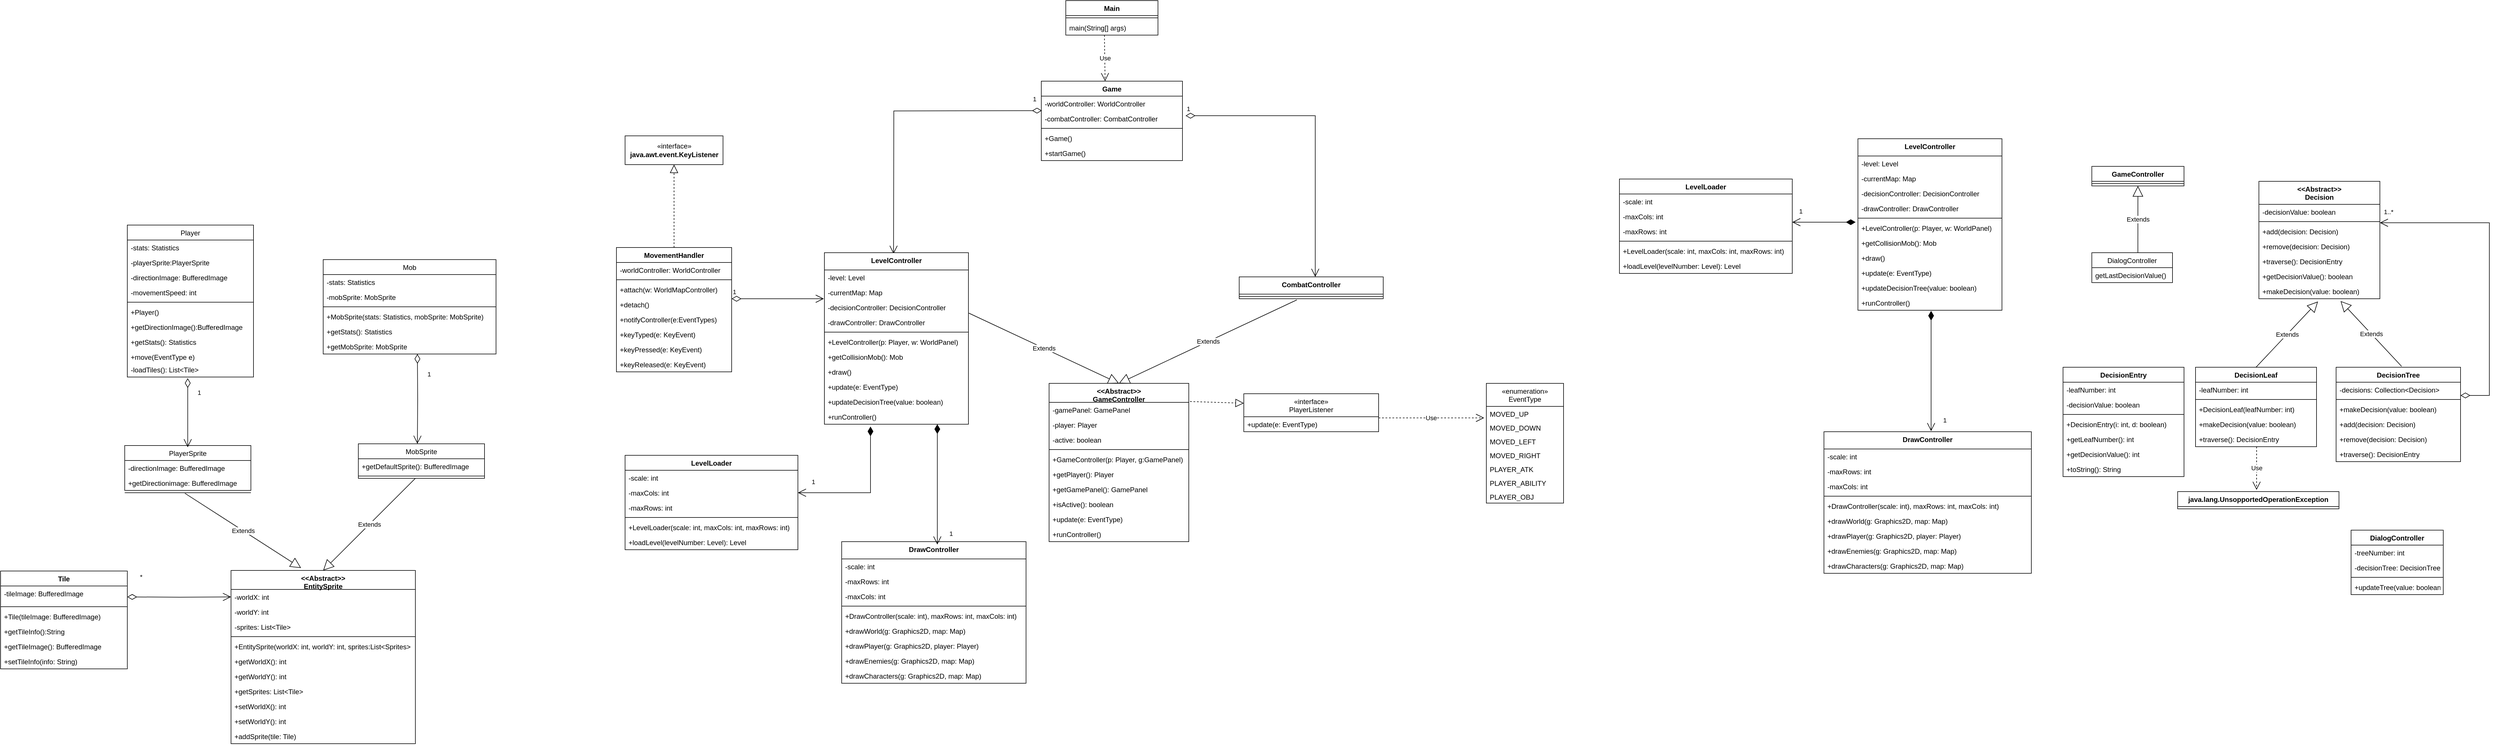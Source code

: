 <mxfile version="20.3.0" type="device"><diagram id="IlfpRMXTaCTv6JPTG5U1" name="Pagina-1"><mxGraphModel dx="6139" dy="1573" grid="1" gridSize="10" guides="1" tooltips="1" connect="1" arrows="1" fold="1" page="1" pageScale="1" pageWidth="827" pageHeight="1169" math="0" shadow="0"><root><mxCell id="0"/><mxCell id="1" parent="0"/><mxCell id="RLhUe7lvRv68Rft8hi5m-1" value="&lt;&lt;Abstract&gt;&gt;&#10;Decision&#10;" style="swimlane;fontStyle=1;align=center;verticalAlign=top;childLayout=stackLayout;horizontal=1;startSize=40;horizontalStack=0;resizeParent=1;resizeParentMax=0;resizeLast=0;collapsible=1;marginBottom=0;" vertex="1" parent="1"><mxGeometry x="370" y="314" width="210" height="204" as="geometry"/></mxCell><mxCell id="RLhUe7lvRv68Rft8hi5m-2" value="-decisionValue: boolean" style="text;strokeColor=none;fillColor=none;align=left;verticalAlign=top;spacingLeft=4;spacingRight=4;overflow=hidden;rotatable=0;points=[[0,0.5],[1,0.5]];portConstraint=eastwest;" vertex="1" parent="RLhUe7lvRv68Rft8hi5m-1"><mxGeometry y="40" width="210" height="26" as="geometry"/></mxCell><mxCell id="RLhUe7lvRv68Rft8hi5m-3" value="" style="line;strokeWidth=1;fillColor=none;align=left;verticalAlign=middle;spacingTop=-1;spacingLeft=3;spacingRight=3;rotatable=0;labelPosition=right;points=[];portConstraint=eastwest;strokeColor=inherit;" vertex="1" parent="RLhUe7lvRv68Rft8hi5m-1"><mxGeometry y="66" width="210" height="8" as="geometry"/></mxCell><mxCell id="RLhUe7lvRv68Rft8hi5m-4" value="+add(decision: Decision)" style="text;strokeColor=none;fillColor=none;align=left;verticalAlign=top;spacingLeft=4;spacingRight=4;overflow=hidden;rotatable=0;points=[[0,0.5],[1,0.5]];portConstraint=eastwest;" vertex="1" parent="RLhUe7lvRv68Rft8hi5m-1"><mxGeometry y="74" width="210" height="26" as="geometry"/></mxCell><mxCell id="RLhUe7lvRv68Rft8hi5m-5" value="+remove(decision: Decision)" style="text;strokeColor=none;fillColor=none;align=left;verticalAlign=top;spacingLeft=4;spacingRight=4;overflow=hidden;rotatable=0;points=[[0,0.5],[1,0.5]];portConstraint=eastwest;" vertex="1" parent="RLhUe7lvRv68Rft8hi5m-1"><mxGeometry y="100" width="210" height="26" as="geometry"/></mxCell><mxCell id="RLhUe7lvRv68Rft8hi5m-6" value="+traverse(): DecisionEntry" style="text;strokeColor=none;fillColor=none;align=left;verticalAlign=top;spacingLeft=4;spacingRight=4;overflow=hidden;rotatable=0;points=[[0,0.5],[1,0.5]];portConstraint=eastwest;" vertex="1" parent="RLhUe7lvRv68Rft8hi5m-1"><mxGeometry y="126" width="210" height="26" as="geometry"/></mxCell><mxCell id="RLhUe7lvRv68Rft8hi5m-7" value="+getDecisionValue(): boolean" style="text;strokeColor=none;fillColor=none;align=left;verticalAlign=top;spacingLeft=4;spacingRight=4;overflow=hidden;rotatable=0;points=[[0,0.5],[1,0.5]];portConstraint=eastwest;" vertex="1" parent="RLhUe7lvRv68Rft8hi5m-1"><mxGeometry y="152" width="210" height="26" as="geometry"/></mxCell><mxCell id="RLhUe7lvRv68Rft8hi5m-8" value="+makeDecision(value: boolean)" style="text;strokeColor=none;fillColor=none;align=left;verticalAlign=top;spacingLeft=4;spacingRight=4;overflow=hidden;rotatable=0;points=[[0,0.5],[1,0.5]];portConstraint=eastwest;" vertex="1" parent="RLhUe7lvRv68Rft8hi5m-1"><mxGeometry y="178" width="210" height="26" as="geometry"/></mxCell><mxCell id="RLhUe7lvRv68Rft8hi5m-9" value="DecisionLeaf" style="swimlane;fontStyle=1;align=center;verticalAlign=top;childLayout=stackLayout;horizontal=1;startSize=26;horizontalStack=0;resizeParent=1;resizeParentMax=0;resizeLast=0;collapsible=1;marginBottom=0;" vertex="1" parent="1"><mxGeometry x="260" y="637" width="210" height="138" as="geometry"/></mxCell><mxCell id="RLhUe7lvRv68Rft8hi5m-10" value="-leafNumber: int" style="text;strokeColor=none;fillColor=none;align=left;verticalAlign=top;spacingLeft=4;spacingRight=4;overflow=hidden;rotatable=0;points=[[0,0.5],[1,0.5]];portConstraint=eastwest;" vertex="1" parent="RLhUe7lvRv68Rft8hi5m-9"><mxGeometry y="26" width="210" height="26" as="geometry"/></mxCell><mxCell id="RLhUe7lvRv68Rft8hi5m-11" value="" style="line;strokeWidth=1;fillColor=none;align=left;verticalAlign=middle;spacingTop=-1;spacingLeft=3;spacingRight=3;rotatable=0;labelPosition=right;points=[];portConstraint=eastwest;strokeColor=inherit;" vertex="1" parent="RLhUe7lvRv68Rft8hi5m-9"><mxGeometry y="52" width="210" height="8" as="geometry"/></mxCell><mxCell id="RLhUe7lvRv68Rft8hi5m-12" value="+DecisionLeaf(leafNumber: int)" style="text;strokeColor=none;fillColor=none;align=left;verticalAlign=top;spacingLeft=4;spacingRight=4;overflow=hidden;rotatable=0;points=[[0,0.5],[1,0.5]];portConstraint=eastwest;" vertex="1" parent="RLhUe7lvRv68Rft8hi5m-9"><mxGeometry y="60" width="210" height="26" as="geometry"/></mxCell><mxCell id="RLhUe7lvRv68Rft8hi5m-13" value="+makeDecision(value: boolean)&#10;" style="text;strokeColor=none;fillColor=none;align=left;verticalAlign=top;spacingLeft=4;spacingRight=4;overflow=hidden;rotatable=0;points=[[0,0.5],[1,0.5]];portConstraint=eastwest;" vertex="1" parent="RLhUe7lvRv68Rft8hi5m-9"><mxGeometry y="86" width="210" height="26" as="geometry"/></mxCell><mxCell id="RLhUe7lvRv68Rft8hi5m-14" value="+traverse(): DecisionEntry" style="text;strokeColor=none;fillColor=none;align=left;verticalAlign=top;spacingLeft=4;spacingRight=4;overflow=hidden;rotatable=0;points=[[0,0.5],[1,0.5]];portConstraint=eastwest;" vertex="1" parent="RLhUe7lvRv68Rft8hi5m-9"><mxGeometry y="112" width="210" height="26" as="geometry"/></mxCell><mxCell id="RLhUe7lvRv68Rft8hi5m-15" value="DecisionTree" style="swimlane;fontStyle=1;align=center;verticalAlign=top;childLayout=stackLayout;horizontal=1;startSize=26;horizontalStack=0;resizeParent=1;resizeParentMax=0;resizeLast=0;collapsible=1;marginBottom=0;" vertex="1" parent="1"><mxGeometry x="504" y="637" width="216" height="164" as="geometry"/></mxCell><mxCell id="RLhUe7lvRv68Rft8hi5m-16" value="-decisions: Collection&lt;Decision&gt;" style="text;strokeColor=none;fillColor=none;align=left;verticalAlign=top;spacingLeft=4;spacingRight=4;overflow=hidden;rotatable=0;points=[[0,0.5],[1,0.5]];portConstraint=eastwest;" vertex="1" parent="RLhUe7lvRv68Rft8hi5m-15"><mxGeometry y="26" width="216" height="26" as="geometry"/></mxCell><mxCell id="RLhUe7lvRv68Rft8hi5m-17" value="" style="line;strokeWidth=1;fillColor=none;align=left;verticalAlign=middle;spacingTop=-1;spacingLeft=3;spacingRight=3;rotatable=0;labelPosition=right;points=[];portConstraint=eastwest;strokeColor=inherit;" vertex="1" parent="RLhUe7lvRv68Rft8hi5m-15"><mxGeometry y="52" width="216" height="8" as="geometry"/></mxCell><mxCell id="RLhUe7lvRv68Rft8hi5m-18" value="+makeDecision(value: boolean)" style="text;strokeColor=none;fillColor=none;align=left;verticalAlign=top;spacingLeft=4;spacingRight=4;overflow=hidden;rotatable=0;points=[[0,0.5],[1,0.5]];portConstraint=eastwest;" vertex="1" parent="RLhUe7lvRv68Rft8hi5m-15"><mxGeometry y="60" width="216" height="26" as="geometry"/></mxCell><mxCell id="RLhUe7lvRv68Rft8hi5m-19" value="+add(decision: Decision)" style="text;strokeColor=none;fillColor=none;align=left;verticalAlign=top;spacingLeft=4;spacingRight=4;overflow=hidden;rotatable=0;points=[[0,0.5],[1,0.5]];portConstraint=eastwest;" vertex="1" parent="RLhUe7lvRv68Rft8hi5m-15"><mxGeometry y="86" width="216" height="26" as="geometry"/></mxCell><mxCell id="RLhUe7lvRv68Rft8hi5m-20" value="+remove(decision: Decision)" style="text;strokeColor=none;fillColor=none;align=left;verticalAlign=top;spacingLeft=4;spacingRight=4;overflow=hidden;rotatable=0;points=[[0,0.5],[1,0.5]];portConstraint=eastwest;" vertex="1" parent="RLhUe7lvRv68Rft8hi5m-15"><mxGeometry y="112" width="216" height="26" as="geometry"/></mxCell><mxCell id="RLhUe7lvRv68Rft8hi5m-21" value="+traverse(): DecisionEntry" style="text;strokeColor=none;fillColor=none;align=left;verticalAlign=top;spacingLeft=4;spacingRight=4;overflow=hidden;rotatable=0;points=[[0,0.5],[1,0.5]];portConstraint=eastwest;" vertex="1" parent="RLhUe7lvRv68Rft8hi5m-15"><mxGeometry y="138" width="216" height="26" as="geometry"/></mxCell><mxCell id="RLhUe7lvRv68Rft8hi5m-22" value="1..*" style="endArrow=open;html=1;endSize=12;startArrow=diamondThin;startSize=14;startFill=0;edgeStyle=orthogonalEdgeStyle;align=left;verticalAlign=bottom;rounded=0;" edge="1" parent="1"><mxGeometry x="0.984" y="-10" relative="1" as="geometry"><mxPoint x="720" y="686" as="sourcePoint"/><mxPoint x="580" y="386" as="targetPoint"/><Array as="points"><mxPoint x="770" y="686"/><mxPoint x="770" y="386"/></Array><mxPoint as="offset"/></mxGeometry></mxCell><mxCell id="RLhUe7lvRv68Rft8hi5m-23" value="Extends" style="endArrow=block;endSize=16;endFill=0;html=1;rounded=0;exitX=0.5;exitY=0;exitDx=0;exitDy=0;entryX=0.403;entryY=1.031;entryDx=0;entryDy=0;entryPerimeter=0;" edge="1" parent="1" source="RLhUe7lvRv68Rft8hi5m-9"><mxGeometry width="160" relative="1" as="geometry"><mxPoint x="468" y="550" as="sourcePoint"/><mxPoint x="472.54" y="522.806" as="targetPoint"/></mxGeometry></mxCell><mxCell id="RLhUe7lvRv68Rft8hi5m-24" value="Extends" style="endArrow=block;endSize=16;endFill=0;html=1;rounded=0;entryX=0.621;entryY=1;entryDx=0;entryDy=0;entryPerimeter=0;exitX=0.526;exitY=-0.01;exitDx=0;exitDy=0;exitPerimeter=0;" edge="1" parent="1" source="RLhUe7lvRv68Rft8hi5m-15"><mxGeometry width="160" relative="1" as="geometry"><mxPoint x="618" y="620" as="sourcePoint"/><mxPoint x="511.78" y="522" as="targetPoint"/></mxGeometry></mxCell><mxCell id="RLhUe7lvRv68Rft8hi5m-25" value="Use" style="endArrow=open;endSize=12;dashed=1;html=1;rounded=0;exitX=0.505;exitY=1;exitDx=0;exitDy=0;exitPerimeter=0;" edge="1" parent="1" source="RLhUe7lvRv68Rft8hi5m-14"><mxGeometry width="160" relative="1" as="geometry"><mxPoint x="367.71" y="801" as="sourcePoint"/><mxPoint x="366" y="850" as="targetPoint"/></mxGeometry></mxCell><mxCell id="RLhUe7lvRv68Rft8hi5m-26" value="java.lang.UnsopportedOperationException" style="swimlane;fontStyle=1;align=center;verticalAlign=top;childLayout=stackLayout;horizontal=1;startSize=26;horizontalStack=0;resizeParent=1;resizeParentMax=0;resizeLast=0;collapsible=1;marginBottom=0;" vertex="1" collapsed="1" parent="1"><mxGeometry x="229" y="853" width="280" height="30" as="geometry"><mxRectangle x="300" y="1050" width="160" height="34" as="alternateBounds"/></mxGeometry></mxCell><mxCell id="RLhUe7lvRv68Rft8hi5m-27" value="DecisionEntry" style="swimlane;fontStyle=1;align=center;verticalAlign=top;childLayout=stackLayout;horizontal=1;startSize=26;horizontalStack=0;resizeParent=1;resizeParentMax=0;resizeLast=0;collapsible=1;marginBottom=0;" vertex="1" parent="1"><mxGeometry x="30" y="637" width="210" height="190" as="geometry"/></mxCell><mxCell id="RLhUe7lvRv68Rft8hi5m-28" value="-leafNumber: int" style="text;strokeColor=none;fillColor=none;align=left;verticalAlign=top;spacingLeft=4;spacingRight=4;overflow=hidden;rotatable=0;points=[[0,0.5],[1,0.5]];portConstraint=eastwest;" vertex="1" parent="RLhUe7lvRv68Rft8hi5m-27"><mxGeometry y="26" width="210" height="26" as="geometry"/></mxCell><mxCell id="RLhUe7lvRv68Rft8hi5m-29" value="-decisionValue: boolean" style="text;strokeColor=none;fillColor=none;align=left;verticalAlign=top;spacingLeft=4;spacingRight=4;overflow=hidden;rotatable=0;points=[[0,0.5],[1,0.5]];portConstraint=eastwest;" vertex="1" parent="RLhUe7lvRv68Rft8hi5m-27"><mxGeometry y="52" width="210" height="26" as="geometry"/></mxCell><mxCell id="RLhUe7lvRv68Rft8hi5m-30" value="" style="line;strokeWidth=1;fillColor=none;align=left;verticalAlign=middle;spacingTop=-1;spacingLeft=3;spacingRight=3;rotatable=0;labelPosition=right;points=[];portConstraint=eastwest;strokeColor=inherit;" vertex="1" parent="RLhUe7lvRv68Rft8hi5m-27"><mxGeometry y="78" width="210" height="8" as="geometry"/></mxCell><mxCell id="RLhUe7lvRv68Rft8hi5m-31" value="+DecisionEntry(i: int, d: boolean)" style="text;strokeColor=none;fillColor=none;align=left;verticalAlign=top;spacingLeft=4;spacingRight=4;overflow=hidden;rotatable=0;points=[[0,0.5],[1,0.5]];portConstraint=eastwest;" vertex="1" parent="RLhUe7lvRv68Rft8hi5m-27"><mxGeometry y="86" width="210" height="26" as="geometry"/></mxCell><mxCell id="RLhUe7lvRv68Rft8hi5m-32" value="+getLeafNumber(): int" style="text;strokeColor=none;fillColor=none;align=left;verticalAlign=top;spacingLeft=4;spacingRight=4;overflow=hidden;rotatable=0;points=[[0,0.5],[1,0.5]];portConstraint=eastwest;" vertex="1" parent="RLhUe7lvRv68Rft8hi5m-27"><mxGeometry y="112" width="210" height="26" as="geometry"/></mxCell><mxCell id="RLhUe7lvRv68Rft8hi5m-33" value="+getDecisionValue(): int" style="text;strokeColor=none;fillColor=none;align=left;verticalAlign=top;spacingLeft=4;spacingRight=4;overflow=hidden;rotatable=0;points=[[0,0.5],[1,0.5]];portConstraint=eastwest;" vertex="1" parent="RLhUe7lvRv68Rft8hi5m-27"><mxGeometry y="138" width="210" height="26" as="geometry"/></mxCell><mxCell id="RLhUe7lvRv68Rft8hi5m-34" value="+toString(): String" style="text;strokeColor=none;fillColor=none;align=left;verticalAlign=top;spacingLeft=4;spacingRight=4;overflow=hidden;rotatable=0;points=[[0,0.5],[1,0.5]];portConstraint=eastwest;" vertex="1" parent="RLhUe7lvRv68Rft8hi5m-27"><mxGeometry y="164" width="210" height="26" as="geometry"/></mxCell><mxCell id="RLhUe7lvRv68Rft8hi5m-35" value="DialogController" style="swimlane;fontStyle=0;childLayout=stackLayout;horizontal=1;startSize=26;fillColor=none;horizontalStack=0;resizeParent=1;resizeParentMax=0;resizeLast=0;collapsible=1;marginBottom=0;" vertex="1" parent="1"><mxGeometry x="80" y="438" width="140" height="52" as="geometry"/></mxCell><mxCell id="RLhUe7lvRv68Rft8hi5m-36" value="getLastDecisionValue()" style="text;strokeColor=none;fillColor=none;align=left;verticalAlign=top;spacingLeft=4;spacingRight=4;overflow=hidden;rotatable=0;points=[[0,0.5],[1,0.5]];portConstraint=eastwest;" vertex="1" parent="RLhUe7lvRv68Rft8hi5m-35"><mxGeometry y="26" width="140" height="26" as="geometry"/></mxCell><mxCell id="RLhUe7lvRv68Rft8hi5m-37" value="GameController" style="swimlane;fontStyle=1;align=center;verticalAlign=top;childLayout=stackLayout;horizontal=1;startSize=26;horizontalStack=0;resizeParent=1;resizeParentMax=0;resizeLast=0;collapsible=1;marginBottom=0;" vertex="1" parent="1"><mxGeometry x="80" y="288" width="160" height="34" as="geometry"/></mxCell><mxCell id="RLhUe7lvRv68Rft8hi5m-38" value="" style="line;strokeWidth=1;fillColor=none;align=left;verticalAlign=middle;spacingTop=-1;spacingLeft=3;spacingRight=3;rotatable=0;labelPosition=right;points=[];portConstraint=eastwest;strokeColor=inherit;" vertex="1" parent="RLhUe7lvRv68Rft8hi5m-37"><mxGeometry y="26" width="160" height="8" as="geometry"/></mxCell><mxCell id="RLhUe7lvRv68Rft8hi5m-39" value="Extends" style="endArrow=block;endSize=16;endFill=0;html=1;rounded=0;exitX=0.571;exitY=0;exitDx=0;exitDy=0;exitPerimeter=0;entryX=0.5;entryY=1;entryDx=0;entryDy=0;" edge="1" parent="1" source="RLhUe7lvRv68Rft8hi5m-35" target="RLhUe7lvRv68Rft8hi5m-37"><mxGeometry width="160" relative="1" as="geometry"><mxPoint x="130" y="382" as="sourcePoint"/><mxPoint x="290" y="382" as="targetPoint"/></mxGeometry></mxCell><mxCell id="RLhUe7lvRv68Rft8hi5m-40" value="DialogController" style="swimlane;fontStyle=1;align=center;verticalAlign=top;childLayout=stackLayout;horizontal=1;startSize=26;horizontalStack=0;resizeParent=1;resizeParentMax=0;resizeLast=0;collapsible=1;marginBottom=0;" vertex="1" parent="1"><mxGeometry x="530" y="920" width="160" height="112" as="geometry"/></mxCell><mxCell id="RLhUe7lvRv68Rft8hi5m-41" value="-treeNumber: int" style="text;strokeColor=none;fillColor=none;align=left;verticalAlign=top;spacingLeft=4;spacingRight=4;overflow=hidden;rotatable=0;points=[[0,0.5],[1,0.5]];portConstraint=eastwest;" vertex="1" parent="RLhUe7lvRv68Rft8hi5m-40"><mxGeometry y="26" width="160" height="26" as="geometry"/></mxCell><mxCell id="RLhUe7lvRv68Rft8hi5m-42" value="-decisionTree: DecisionTree" style="text;strokeColor=none;fillColor=none;align=left;verticalAlign=top;spacingLeft=4;spacingRight=4;overflow=hidden;rotatable=0;points=[[0,0.5],[1,0.5]];portConstraint=eastwest;" vertex="1" parent="RLhUe7lvRv68Rft8hi5m-40"><mxGeometry y="52" width="160" height="26" as="geometry"/></mxCell><mxCell id="RLhUe7lvRv68Rft8hi5m-43" value="" style="line;strokeWidth=1;fillColor=none;align=left;verticalAlign=middle;spacingTop=-1;spacingLeft=3;spacingRight=3;rotatable=0;labelPosition=right;points=[];portConstraint=eastwest;strokeColor=inherit;" vertex="1" parent="RLhUe7lvRv68Rft8hi5m-40"><mxGeometry y="78" width="160" height="8" as="geometry"/></mxCell><mxCell id="RLhUe7lvRv68Rft8hi5m-44" value="+updateTree(value: boolean)" style="text;strokeColor=none;fillColor=none;align=left;verticalAlign=top;spacingLeft=4;spacingRight=4;overflow=hidden;rotatable=0;points=[[0,0.5],[1,0.5]];portConstraint=eastwest;" vertex="1" parent="RLhUe7lvRv68Rft8hi5m-40"><mxGeometry y="86" width="160" height="26" as="geometry"/></mxCell><mxCell id="RLhUe7lvRv68Rft8hi5m-45" value="LevelController" style="swimlane;fontStyle=1;align=center;verticalAlign=top;childLayout=stackLayout;horizontal=1;startSize=30;horizontalStack=0;resizeParent=1;resizeParentMax=0;resizeLast=0;collapsible=1;marginBottom=0;" vertex="1" parent="1"><mxGeometry x="-326" y="240" width="250" height="298" as="geometry"/></mxCell><mxCell id="RLhUe7lvRv68Rft8hi5m-46" value="-level: Level" style="text;strokeColor=none;fillColor=none;align=left;verticalAlign=top;spacingLeft=4;spacingRight=4;overflow=hidden;rotatable=0;points=[[0,0.5],[1,0.5]];portConstraint=eastwest;" vertex="1" parent="RLhUe7lvRv68Rft8hi5m-45"><mxGeometry y="30" width="250" height="26" as="geometry"/></mxCell><mxCell id="RLhUe7lvRv68Rft8hi5m-47" value="-currentMap: Map" style="text;strokeColor=none;fillColor=none;align=left;verticalAlign=top;spacingLeft=4;spacingRight=4;overflow=hidden;rotatable=0;points=[[0,0.5],[1,0.5]];portConstraint=eastwest;" vertex="1" parent="RLhUe7lvRv68Rft8hi5m-45"><mxGeometry y="56" width="250" height="26" as="geometry"/></mxCell><mxCell id="RLhUe7lvRv68Rft8hi5m-48" value="-decisionController: DecisionController" style="text;strokeColor=none;fillColor=none;align=left;verticalAlign=top;spacingLeft=4;spacingRight=4;overflow=hidden;rotatable=0;points=[[0,0.5],[1,0.5]];portConstraint=eastwest;" vertex="1" parent="RLhUe7lvRv68Rft8hi5m-45"><mxGeometry y="82" width="250" height="26" as="geometry"/></mxCell><mxCell id="RLhUe7lvRv68Rft8hi5m-49" value="-drawController: DrawController" style="text;strokeColor=none;fillColor=none;align=left;verticalAlign=top;spacingLeft=4;spacingRight=4;overflow=hidden;rotatable=0;points=[[0,0.5],[1,0.5]];portConstraint=eastwest;" vertex="1" parent="RLhUe7lvRv68Rft8hi5m-45"><mxGeometry y="108" width="250" height="26" as="geometry"/></mxCell><mxCell id="RLhUe7lvRv68Rft8hi5m-50" value="" style="line;strokeWidth=1;fillColor=none;align=left;verticalAlign=middle;spacingTop=-1;spacingLeft=3;spacingRight=3;rotatable=0;labelPosition=right;points=[];portConstraint=eastwest;strokeColor=inherit;" vertex="1" parent="RLhUe7lvRv68Rft8hi5m-45"><mxGeometry y="134" width="250" height="8" as="geometry"/></mxCell><mxCell id="RLhUe7lvRv68Rft8hi5m-51" value="+LevelController(p: Player, w: WorldPanel)&#10;" style="text;strokeColor=none;fillColor=none;align=left;verticalAlign=top;spacingLeft=4;spacingRight=4;overflow=hidden;rotatable=0;points=[[0,0.5],[1,0.5]];portConstraint=eastwest;" vertex="1" parent="RLhUe7lvRv68Rft8hi5m-45"><mxGeometry y="142" width="250" height="26" as="geometry"/></mxCell><mxCell id="RLhUe7lvRv68Rft8hi5m-52" value="+getCollisionMob(): Mob" style="text;strokeColor=none;fillColor=none;align=left;verticalAlign=top;spacingLeft=4;spacingRight=4;overflow=hidden;rotatable=0;points=[[0,0.5],[1,0.5]];portConstraint=eastwest;" vertex="1" parent="RLhUe7lvRv68Rft8hi5m-45"><mxGeometry y="168" width="250" height="26" as="geometry"/></mxCell><mxCell id="RLhUe7lvRv68Rft8hi5m-53" value="+draw()" style="text;strokeColor=none;fillColor=none;align=left;verticalAlign=top;spacingLeft=4;spacingRight=4;overflow=hidden;rotatable=0;points=[[0,0.5],[1,0.5]];portConstraint=eastwest;" vertex="1" parent="RLhUe7lvRv68Rft8hi5m-45"><mxGeometry y="194" width="250" height="26" as="geometry"/></mxCell><mxCell id="RLhUe7lvRv68Rft8hi5m-54" value="+update(e: EventType)" style="text;strokeColor=none;fillColor=none;align=left;verticalAlign=top;spacingLeft=4;spacingRight=4;overflow=hidden;rotatable=0;points=[[0,0.5],[1,0.5]];portConstraint=eastwest;" vertex="1" parent="RLhUe7lvRv68Rft8hi5m-45"><mxGeometry y="220" width="250" height="26" as="geometry"/></mxCell><mxCell id="RLhUe7lvRv68Rft8hi5m-55" value="+updateDecisionTree(value: boolean)" style="text;strokeColor=none;fillColor=none;align=left;verticalAlign=top;spacingLeft=4;spacingRight=4;overflow=hidden;rotatable=0;points=[[0,0.5],[1,0.5]];portConstraint=eastwest;" vertex="1" parent="RLhUe7lvRv68Rft8hi5m-45"><mxGeometry y="246" width="250" height="26" as="geometry"/></mxCell><mxCell id="RLhUe7lvRv68Rft8hi5m-56" value="+runController()" style="text;strokeColor=none;fillColor=none;align=left;verticalAlign=top;spacingLeft=4;spacingRight=4;overflow=hidden;rotatable=0;points=[[0,0.5],[1,0.5]];portConstraint=eastwest;" vertex="1" parent="RLhUe7lvRv68Rft8hi5m-45"><mxGeometry y="272" width="250" height="26" as="geometry"/></mxCell><mxCell id="RLhUe7lvRv68Rft8hi5m-57" value="DrawController" style="swimlane;fontStyle=1;align=center;verticalAlign=top;childLayout=stackLayout;horizontal=1;startSize=30;horizontalStack=0;resizeParent=1;resizeParentMax=0;resizeLast=0;collapsible=1;marginBottom=0;" vertex="1" parent="1"><mxGeometry x="-385" y="749" width="360" height="246" as="geometry"/></mxCell><mxCell id="RLhUe7lvRv68Rft8hi5m-58" value="-scale: int" style="text;strokeColor=none;fillColor=none;align=left;verticalAlign=top;spacingLeft=4;spacingRight=4;overflow=hidden;rotatable=0;points=[[0,0.5],[1,0.5]];portConstraint=eastwest;" vertex="1" parent="RLhUe7lvRv68Rft8hi5m-57"><mxGeometry y="30" width="360" height="26" as="geometry"/></mxCell><mxCell id="RLhUe7lvRv68Rft8hi5m-59" value="-maxRows: int" style="text;strokeColor=none;fillColor=none;align=left;verticalAlign=top;spacingLeft=4;spacingRight=4;overflow=hidden;rotatable=0;points=[[0,0.5],[1,0.5]];portConstraint=eastwest;" vertex="1" parent="RLhUe7lvRv68Rft8hi5m-57"><mxGeometry y="56" width="360" height="26" as="geometry"/></mxCell><mxCell id="RLhUe7lvRv68Rft8hi5m-60" value="-maxCols: int" style="text;strokeColor=none;fillColor=none;align=left;verticalAlign=top;spacingLeft=4;spacingRight=4;overflow=hidden;rotatable=0;points=[[0,0.5],[1,0.5]];portConstraint=eastwest;" vertex="1" parent="RLhUe7lvRv68Rft8hi5m-57"><mxGeometry y="82" width="360" height="26" as="geometry"/></mxCell><mxCell id="RLhUe7lvRv68Rft8hi5m-61" value="" style="line;strokeWidth=1;fillColor=none;align=left;verticalAlign=middle;spacingTop=-1;spacingLeft=3;spacingRight=3;rotatable=0;labelPosition=right;points=[];portConstraint=eastwest;strokeColor=inherit;" vertex="1" parent="RLhUe7lvRv68Rft8hi5m-57"><mxGeometry y="108" width="360" height="8" as="geometry"/></mxCell><mxCell id="RLhUe7lvRv68Rft8hi5m-62" value="+DrawController(scale: int), maxRows: int, maxCols: int)" style="text;strokeColor=none;fillColor=none;align=left;verticalAlign=top;spacingLeft=4;spacingRight=4;overflow=hidden;rotatable=0;points=[[0,0.5],[1,0.5]];portConstraint=eastwest;" vertex="1" parent="RLhUe7lvRv68Rft8hi5m-57"><mxGeometry y="116" width="360" height="26" as="geometry"/></mxCell><mxCell id="RLhUe7lvRv68Rft8hi5m-63" value="+drawWorld(g: Graphics2D, map: Map)" style="text;strokeColor=none;fillColor=none;align=left;verticalAlign=top;spacingLeft=4;spacingRight=4;overflow=hidden;rotatable=0;points=[[0,0.5],[1,0.5]];portConstraint=eastwest;" vertex="1" parent="RLhUe7lvRv68Rft8hi5m-57"><mxGeometry y="142" width="360" height="26" as="geometry"/></mxCell><mxCell id="RLhUe7lvRv68Rft8hi5m-64" value="+drawPlayer(g: Graphics2D, player: Player)" style="text;strokeColor=none;fillColor=none;align=left;verticalAlign=top;spacingLeft=4;spacingRight=4;overflow=hidden;rotatable=0;points=[[0,0.5],[1,0.5]];portConstraint=eastwest;" vertex="1" parent="RLhUe7lvRv68Rft8hi5m-57"><mxGeometry y="168" width="360" height="26" as="geometry"/></mxCell><mxCell id="RLhUe7lvRv68Rft8hi5m-65" value="+drawEnemies(g: Graphics2D, map: Map)" style="text;strokeColor=none;fillColor=none;align=left;verticalAlign=top;spacingLeft=4;spacingRight=4;overflow=hidden;rotatable=0;points=[[0,0.5],[1,0.5]];portConstraint=eastwest;" vertex="1" parent="RLhUe7lvRv68Rft8hi5m-57"><mxGeometry y="194" width="360" height="26" as="geometry"/></mxCell><mxCell id="RLhUe7lvRv68Rft8hi5m-66" value="+drawCharacters(g: Graphics2D, map: Map)" style="text;strokeColor=none;fillColor=none;align=left;verticalAlign=top;spacingLeft=4;spacingRight=4;overflow=hidden;rotatable=0;points=[[0,0.5],[1,0.5]];portConstraint=eastwest;" vertex="1" parent="RLhUe7lvRv68Rft8hi5m-57"><mxGeometry y="220" width="360" height="26" as="geometry"/></mxCell><mxCell id="RLhUe7lvRv68Rft8hi5m-67" value="1" style="endArrow=open;html=1;endSize=12;startArrow=diamondThin;startSize=14;startFill=1;edgeStyle=orthogonalEdgeStyle;align=left;verticalAlign=bottom;rounded=0;" edge="1" parent="1"><mxGeometry x="0.905" y="19" relative="1" as="geometry"><mxPoint x="-199" y="539" as="sourcePoint"/><mxPoint x="-199" y="748" as="targetPoint"/><Array as="points"><mxPoint x="-199" y="728"/><mxPoint x="-199" y="728"/></Array><mxPoint as="offset"/></mxGeometry></mxCell><mxCell id="RLhUe7lvRv68Rft8hi5m-68" value="LevelLoader" style="swimlane;fontStyle=1;align=center;verticalAlign=top;childLayout=stackLayout;horizontal=1;startSize=26;horizontalStack=0;resizeParent=1;resizeParentMax=0;resizeLast=0;collapsible=1;marginBottom=0;" vertex="1" parent="1"><mxGeometry x="-740" y="310" width="300" height="164" as="geometry"/></mxCell><mxCell id="RLhUe7lvRv68Rft8hi5m-69" value="-scale: int" style="text;strokeColor=none;fillColor=none;align=left;verticalAlign=top;spacingLeft=4;spacingRight=4;overflow=hidden;rotatable=0;points=[[0,0.5],[1,0.5]];portConstraint=eastwest;" vertex="1" parent="RLhUe7lvRv68Rft8hi5m-68"><mxGeometry y="26" width="300" height="26" as="geometry"/></mxCell><mxCell id="RLhUe7lvRv68Rft8hi5m-70" value="-maxCols: int" style="text;strokeColor=none;fillColor=none;align=left;verticalAlign=top;spacingLeft=4;spacingRight=4;overflow=hidden;rotatable=0;points=[[0,0.5],[1,0.5]];portConstraint=eastwest;" vertex="1" parent="RLhUe7lvRv68Rft8hi5m-68"><mxGeometry y="52" width="300" height="26" as="geometry"/></mxCell><mxCell id="RLhUe7lvRv68Rft8hi5m-71" value="-maxRows: int" style="text;strokeColor=none;fillColor=none;align=left;verticalAlign=top;spacingLeft=4;spacingRight=4;overflow=hidden;rotatable=0;points=[[0,0.5],[1,0.5]];portConstraint=eastwest;" vertex="1" parent="RLhUe7lvRv68Rft8hi5m-68"><mxGeometry y="78" width="300" height="26" as="geometry"/></mxCell><mxCell id="RLhUe7lvRv68Rft8hi5m-72" value="" style="line;strokeWidth=1;fillColor=none;align=left;verticalAlign=middle;spacingTop=-1;spacingLeft=3;spacingRight=3;rotatable=0;labelPosition=right;points=[];portConstraint=eastwest;strokeColor=inherit;" vertex="1" parent="RLhUe7lvRv68Rft8hi5m-68"><mxGeometry y="104" width="300" height="8" as="geometry"/></mxCell><mxCell id="RLhUe7lvRv68Rft8hi5m-73" value="+LevelLoader(scale: int, maxCols: int, maxRows: int)" style="text;strokeColor=none;fillColor=none;align=left;verticalAlign=top;spacingLeft=4;spacingRight=4;overflow=hidden;rotatable=0;points=[[0,0.5],[1,0.5]];portConstraint=eastwest;fontStyle=0" vertex="1" parent="RLhUe7lvRv68Rft8hi5m-68"><mxGeometry y="112" width="300" height="26" as="geometry"/></mxCell><mxCell id="RLhUe7lvRv68Rft8hi5m-74" value="+loadLevel(levelNumber: Level): Level" style="text;strokeColor=none;fillColor=none;align=left;verticalAlign=top;spacingLeft=4;spacingRight=4;overflow=hidden;rotatable=0;points=[[0,0.5],[1,0.5]];portConstraint=eastwest;fontStyle=0" vertex="1" parent="RLhUe7lvRv68Rft8hi5m-68"><mxGeometry y="138" width="300" height="26" as="geometry"/></mxCell><mxCell id="RLhUe7lvRv68Rft8hi5m-75" value="1" style="endArrow=open;html=1;endSize=12;startArrow=diamondThin;startSize=14;startFill=1;edgeStyle=orthogonalEdgeStyle;align=left;verticalAlign=bottom;rounded=0;" edge="1" parent="1"><mxGeometry x="0.818" y="-10" relative="1" as="geometry"><mxPoint x="-330" y="385" as="sourcePoint"/><mxPoint x="-440" y="385" as="targetPoint"/><mxPoint as="offset"/></mxGeometry></mxCell><mxCell id="RLhUe7lvRv68Rft8hi5m-76" value="Main" style="swimlane;fontStyle=1;align=center;verticalAlign=top;childLayout=stackLayout;horizontal=1;startSize=26;horizontalStack=0;resizeParent=1;resizeParentMax=0;resizeLast=0;collapsible=1;marginBottom=0;" vertex="1" parent="1"><mxGeometry x="-1701" width="160" height="60" as="geometry"/></mxCell><mxCell id="RLhUe7lvRv68Rft8hi5m-77" value="" style="line;strokeWidth=1;fillColor=none;align=left;verticalAlign=middle;spacingTop=-1;spacingLeft=3;spacingRight=3;rotatable=0;labelPosition=right;points=[];portConstraint=eastwest;strokeColor=inherit;" vertex="1" parent="RLhUe7lvRv68Rft8hi5m-76"><mxGeometry y="26" width="160" height="8" as="geometry"/></mxCell><mxCell id="RLhUe7lvRv68Rft8hi5m-78" value="main(String[] args)" style="text;strokeColor=none;fillColor=none;align=left;verticalAlign=top;spacingLeft=4;spacingRight=4;overflow=hidden;rotatable=0;points=[[0,0.5],[1,0.5]];portConstraint=eastwest;" vertex="1" parent="RLhUe7lvRv68Rft8hi5m-76"><mxGeometry y="34" width="160" height="26" as="geometry"/></mxCell><mxCell id="RLhUe7lvRv68Rft8hi5m-79" value="Game" style="swimlane;fontStyle=1;align=center;verticalAlign=top;childLayout=stackLayout;horizontal=1;startSize=26;horizontalStack=0;resizeParent=1;resizeParentMax=0;resizeLast=0;collapsible=1;marginBottom=0;" vertex="1" parent="1"><mxGeometry x="-1743.5" y="140" width="245" height="138" as="geometry"/></mxCell><mxCell id="RLhUe7lvRv68Rft8hi5m-80" value="-worldController: WorldController" style="text;strokeColor=none;fillColor=none;align=left;verticalAlign=top;spacingLeft=4;spacingRight=4;overflow=hidden;rotatable=0;points=[[0,0.5],[1,0.5]];portConstraint=eastwest;" vertex="1" parent="RLhUe7lvRv68Rft8hi5m-79"><mxGeometry y="26" width="245" height="26" as="geometry"/></mxCell><mxCell id="RLhUe7lvRv68Rft8hi5m-81" value="-combatController: CombatController" style="text;strokeColor=none;fillColor=none;align=left;verticalAlign=top;spacingLeft=4;spacingRight=4;overflow=hidden;rotatable=0;points=[[0,0.5],[1,0.5]];portConstraint=eastwest;" vertex="1" parent="RLhUe7lvRv68Rft8hi5m-79"><mxGeometry y="52" width="245" height="26" as="geometry"/></mxCell><mxCell id="RLhUe7lvRv68Rft8hi5m-82" value="" style="line;strokeWidth=1;fillColor=none;align=left;verticalAlign=middle;spacingTop=-1;spacingLeft=3;spacingRight=3;rotatable=0;labelPosition=right;points=[];portConstraint=eastwest;strokeColor=inherit;" vertex="1" parent="RLhUe7lvRv68Rft8hi5m-79"><mxGeometry y="78" width="245" height="8" as="geometry"/></mxCell><mxCell id="RLhUe7lvRv68Rft8hi5m-83" value="+Game()" style="text;strokeColor=none;fillColor=none;align=left;verticalAlign=top;spacingLeft=4;spacingRight=4;overflow=hidden;rotatable=0;points=[[0,0.5],[1,0.5]];portConstraint=eastwest;" vertex="1" parent="RLhUe7lvRv68Rft8hi5m-79"><mxGeometry y="86" width="245" height="26" as="geometry"/></mxCell><mxCell id="RLhUe7lvRv68Rft8hi5m-84" value="+startGame()" style="text;strokeColor=none;fillColor=none;align=left;verticalAlign=top;spacingLeft=4;spacingRight=4;overflow=hidden;rotatable=0;points=[[0,0.5],[1,0.5]];portConstraint=eastwest;" vertex="1" parent="RLhUe7lvRv68Rft8hi5m-79"><mxGeometry y="112" width="245" height="26" as="geometry"/></mxCell><mxCell id="RLhUe7lvRv68Rft8hi5m-85" value="Use" style="endArrow=open;endSize=12;dashed=1;html=1;rounded=0;exitX=0.419;exitY=1;exitDx=0;exitDy=0;exitPerimeter=0;entryX=0.452;entryY=0;entryDx=0;entryDy=0;entryPerimeter=0;" edge="1" parent="1" source="RLhUe7lvRv68Rft8hi5m-78" target="RLhUe7lvRv68Rft8hi5m-79"><mxGeometry width="160" relative="1" as="geometry"><mxPoint x="-1712.5" y="20" as="sourcePoint"/><mxPoint x="-1552.5" y="20" as="targetPoint"/></mxGeometry></mxCell><mxCell id="RLhUe7lvRv68Rft8hi5m-86" value="Player" style="swimlane;fontStyle=0;childLayout=stackLayout;horizontal=1;startSize=26;fillColor=none;horizontalStack=0;resizeParent=1;resizeParentMax=0;resizeLast=0;collapsible=1;marginBottom=0;" vertex="1" parent="1"><mxGeometry x="-3330" y="390" width="219" height="264" as="geometry"/></mxCell><mxCell id="RLhUe7lvRv68Rft8hi5m-87" value="-stats: Statistics" style="text;strokeColor=none;fillColor=none;align=left;verticalAlign=top;spacingLeft=4;spacingRight=4;overflow=hidden;rotatable=0;points=[[0,0.5],[1,0.5]];portConstraint=eastwest;" vertex="1" parent="RLhUe7lvRv68Rft8hi5m-86"><mxGeometry y="26" width="219" height="26" as="geometry"/></mxCell><mxCell id="RLhUe7lvRv68Rft8hi5m-88" value="-playerSprite:PlayerSprite" style="text;strokeColor=none;fillColor=none;align=left;verticalAlign=top;spacingLeft=4;spacingRight=4;overflow=hidden;rotatable=0;points=[[0,0.5],[1,0.5]];portConstraint=eastwest;" vertex="1" parent="RLhUe7lvRv68Rft8hi5m-86"><mxGeometry y="52" width="219" height="26" as="geometry"/></mxCell><mxCell id="RLhUe7lvRv68Rft8hi5m-89" value="-directionImage: BufferedImage" style="text;strokeColor=none;fillColor=none;align=left;verticalAlign=top;spacingLeft=4;spacingRight=4;overflow=hidden;rotatable=0;points=[[0,0.5],[1,0.5]];portConstraint=eastwest;" vertex="1" parent="RLhUe7lvRv68Rft8hi5m-86"><mxGeometry y="78" width="219" height="26" as="geometry"/></mxCell><mxCell id="RLhUe7lvRv68Rft8hi5m-90" value="-movementSpeed: int" style="text;strokeColor=none;fillColor=none;align=left;verticalAlign=top;spacingLeft=4;spacingRight=4;overflow=hidden;rotatable=0;points=[[0,0.5],[1,0.5]];portConstraint=eastwest;" vertex="1" parent="RLhUe7lvRv68Rft8hi5m-86"><mxGeometry y="104" width="219" height="26" as="geometry"/></mxCell><mxCell id="RLhUe7lvRv68Rft8hi5m-91" value="" style="line;strokeWidth=1;fillColor=none;align=left;verticalAlign=middle;spacingTop=-1;spacingLeft=3;spacingRight=3;rotatable=0;labelPosition=right;points=[];portConstraint=eastwest;strokeColor=inherit;" vertex="1" parent="RLhUe7lvRv68Rft8hi5m-86"><mxGeometry y="130" width="219" height="8" as="geometry"/></mxCell><mxCell id="RLhUe7lvRv68Rft8hi5m-92" value="+Player()" style="text;strokeColor=none;fillColor=none;align=left;verticalAlign=top;spacingLeft=4;spacingRight=4;overflow=hidden;rotatable=0;points=[[0,0.5],[1,0.5]];portConstraint=eastwest;" vertex="1" parent="RLhUe7lvRv68Rft8hi5m-86"><mxGeometry y="138" width="219" height="26" as="geometry"/></mxCell><mxCell id="RLhUe7lvRv68Rft8hi5m-93" value="+getDirectionImage():BufferedImage" style="text;strokeColor=none;fillColor=none;align=left;verticalAlign=top;spacingLeft=4;spacingRight=4;overflow=hidden;rotatable=0;points=[[0,0.5],[1,0.5]];portConstraint=eastwest;" vertex="1" parent="RLhUe7lvRv68Rft8hi5m-86"><mxGeometry y="164" width="219" height="26" as="geometry"/></mxCell><mxCell id="RLhUe7lvRv68Rft8hi5m-94" value="+getStats(): Statistics" style="text;strokeColor=none;fillColor=none;align=left;verticalAlign=top;spacingLeft=4;spacingRight=4;overflow=hidden;rotatable=0;points=[[0,0.5],[1,0.5]];portConstraint=eastwest;" vertex="1" parent="RLhUe7lvRv68Rft8hi5m-86"><mxGeometry y="190" width="219" height="26" as="geometry"/></mxCell><mxCell id="RLhUe7lvRv68Rft8hi5m-95" value="+move(EventType e)" style="text;strokeColor=none;fillColor=none;align=left;verticalAlign=top;spacingLeft=4;spacingRight=4;overflow=hidden;rotatable=0;points=[[0,0.5],[1,0.5]];portConstraint=eastwest;" vertex="1" parent="RLhUe7lvRv68Rft8hi5m-86"><mxGeometry y="216" width="219" height="22" as="geometry"/></mxCell><mxCell id="RLhUe7lvRv68Rft8hi5m-96" value="-loadTiles(): List&lt;Tile&gt;" style="text;strokeColor=none;fillColor=none;align=left;verticalAlign=top;spacingLeft=4;spacingRight=4;overflow=hidden;rotatable=0;points=[[0,0.5],[1,0.5]];portConstraint=eastwest;" vertex="1" parent="RLhUe7lvRv68Rft8hi5m-86"><mxGeometry y="238" width="219" height="26" as="geometry"/></mxCell><mxCell id="RLhUe7lvRv68Rft8hi5m-97" value="«interface»&lt;br&gt;&lt;b&gt;java.awt.event.KeyListener&lt;br&gt;&lt;/b&gt;" style="html=1;" vertex="1" parent="1"><mxGeometry x="-2466" y="235" width="170" height="50" as="geometry"/></mxCell><mxCell id="RLhUe7lvRv68Rft8hi5m-98" value="" style="endArrow=block;dashed=1;endFill=0;endSize=12;html=1;rounded=0;exitX=0.5;exitY=0;exitDx=0;exitDy=0;entryX=0.5;entryY=1;entryDx=0;entryDy=0;" edge="1" parent="1" source="RLhUe7lvRv68Rft8hi5m-99" target="RLhUe7lvRv68Rft8hi5m-97"><mxGeometry width="160" relative="1" as="geometry"><mxPoint x="-2663.8" y="363.544" as="sourcePoint"/><mxPoint x="-2469" y="415" as="targetPoint"/></mxGeometry></mxCell><mxCell id="RLhUe7lvRv68Rft8hi5m-99" value="MovementHandler" style="swimlane;fontStyle=1;align=center;verticalAlign=top;childLayout=stackLayout;horizontal=1;startSize=26;horizontalStack=0;resizeParent=1;resizeParentMax=0;resizeLast=0;collapsible=1;marginBottom=0;" vertex="1" parent="1"><mxGeometry x="-2481" y="429" width="200" height="216" as="geometry"/></mxCell><mxCell id="RLhUe7lvRv68Rft8hi5m-100" value="-worldController: WorldController" style="text;strokeColor=none;fillColor=none;align=left;verticalAlign=top;spacingLeft=4;spacingRight=4;overflow=hidden;rotatable=0;points=[[0,0.5],[1,0.5]];portConstraint=eastwest;" vertex="1" parent="RLhUe7lvRv68Rft8hi5m-99"><mxGeometry y="26" width="200" height="26" as="geometry"/></mxCell><mxCell id="RLhUe7lvRv68Rft8hi5m-101" value="" style="line;strokeWidth=1;fillColor=none;align=left;verticalAlign=middle;spacingTop=-1;spacingLeft=3;spacingRight=3;rotatable=0;labelPosition=right;points=[];portConstraint=eastwest;strokeColor=inherit;" vertex="1" parent="RLhUe7lvRv68Rft8hi5m-99"><mxGeometry y="52" width="200" height="8" as="geometry"/></mxCell><mxCell id="RLhUe7lvRv68Rft8hi5m-102" value="+attach(w: WorldMapController)" style="text;strokeColor=none;fillColor=none;align=left;verticalAlign=top;spacingLeft=4;spacingRight=4;overflow=hidden;rotatable=0;points=[[0,0.5],[1,0.5]];portConstraint=eastwest;" vertex="1" parent="RLhUe7lvRv68Rft8hi5m-99"><mxGeometry y="60" width="200" height="26" as="geometry"/></mxCell><mxCell id="RLhUe7lvRv68Rft8hi5m-103" value="+detach()" style="text;strokeColor=none;fillColor=none;align=left;verticalAlign=top;spacingLeft=4;spacingRight=4;overflow=hidden;rotatable=0;points=[[0,0.5],[1,0.5]];portConstraint=eastwest;" vertex="1" parent="RLhUe7lvRv68Rft8hi5m-99"><mxGeometry y="86" width="200" height="26" as="geometry"/></mxCell><mxCell id="RLhUe7lvRv68Rft8hi5m-104" value="+notifyController(e:EventTypes)" style="text;strokeColor=none;fillColor=none;align=left;verticalAlign=top;spacingLeft=4;spacingRight=4;overflow=hidden;rotatable=0;points=[[0,0.5],[1,0.5]];portConstraint=eastwest;" vertex="1" parent="RLhUe7lvRv68Rft8hi5m-99"><mxGeometry y="112" width="200" height="26" as="geometry"/></mxCell><mxCell id="RLhUe7lvRv68Rft8hi5m-105" value="+keyTyped(e: KeyEvent)" style="text;strokeColor=none;fillColor=none;align=left;verticalAlign=top;spacingLeft=4;spacingRight=4;overflow=hidden;rotatable=0;points=[[0,0.5],[1,0.5]];portConstraint=eastwest;" vertex="1" parent="RLhUe7lvRv68Rft8hi5m-99"><mxGeometry y="138" width="200" height="26" as="geometry"/></mxCell><mxCell id="RLhUe7lvRv68Rft8hi5m-106" value="+keyPressed(e: KeyEvent)" style="text;strokeColor=none;fillColor=none;align=left;verticalAlign=top;spacingLeft=4;spacingRight=4;overflow=hidden;rotatable=0;points=[[0,0.5],[1,0.5]];portConstraint=eastwest;" vertex="1" parent="RLhUe7lvRv68Rft8hi5m-99"><mxGeometry y="164" width="200" height="26" as="geometry"/></mxCell><mxCell id="RLhUe7lvRv68Rft8hi5m-107" value="+keyReleased(e: KeyEvent)" style="text;strokeColor=none;fillColor=none;align=left;verticalAlign=top;spacingLeft=4;spacingRight=4;overflow=hidden;rotatable=0;points=[[0,0.5],[1,0.5]];portConstraint=eastwest;" vertex="1" parent="RLhUe7lvRv68Rft8hi5m-99"><mxGeometry y="190" width="200" height="26" as="geometry"/></mxCell><mxCell id="RLhUe7lvRv68Rft8hi5m-124" value="&lt;&lt;Abstract&gt;&gt;&#10;GameController" style="swimlane;fontStyle=1;align=center;verticalAlign=top;childLayout=stackLayout;horizontal=1;startSize=33;horizontalStack=0;resizeParent=1;resizeParentMax=0;resizeLast=0;collapsible=1;marginBottom=0;" vertex="1" parent="1"><mxGeometry x="-1730" y="665" width="242.5" height="275" as="geometry"/></mxCell><mxCell id="RLhUe7lvRv68Rft8hi5m-125" value="-gamePanel: GamePanel" style="text;strokeColor=none;fillColor=none;align=left;verticalAlign=top;spacingLeft=4;spacingRight=4;overflow=hidden;rotatable=0;points=[[0,0.5],[1,0.5]];portConstraint=eastwest;" vertex="1" parent="RLhUe7lvRv68Rft8hi5m-124"><mxGeometry y="33" width="242.5" height="26" as="geometry"/></mxCell><mxCell id="RLhUe7lvRv68Rft8hi5m-126" value="-player: Player" style="text;strokeColor=none;fillColor=none;align=left;verticalAlign=top;spacingLeft=4;spacingRight=4;overflow=hidden;rotatable=0;points=[[0,0.5],[1,0.5]];portConstraint=eastwest;" vertex="1" parent="RLhUe7lvRv68Rft8hi5m-124"><mxGeometry y="59" width="242.5" height="26" as="geometry"/></mxCell><mxCell id="RLhUe7lvRv68Rft8hi5m-127" value="-active: boolean" style="text;strokeColor=none;fillColor=none;align=left;verticalAlign=top;spacingLeft=4;spacingRight=4;overflow=hidden;rotatable=0;points=[[0,0.5],[1,0.5]];portConstraint=eastwest;" vertex="1" parent="RLhUe7lvRv68Rft8hi5m-124"><mxGeometry y="85" width="242.5" height="26" as="geometry"/></mxCell><mxCell id="RLhUe7lvRv68Rft8hi5m-128" value="" style="line;strokeWidth=1;fillColor=none;align=left;verticalAlign=middle;spacingTop=-1;spacingLeft=3;spacingRight=3;rotatable=0;labelPosition=right;points=[];portConstraint=eastwest;strokeColor=inherit;" vertex="1" parent="RLhUe7lvRv68Rft8hi5m-124"><mxGeometry y="111" width="242.5" height="8" as="geometry"/></mxCell><mxCell id="RLhUe7lvRv68Rft8hi5m-129" value="+GameController(p: Player, g:GamePanel)" style="text;strokeColor=none;fillColor=none;align=left;verticalAlign=top;spacingLeft=4;spacingRight=4;overflow=hidden;rotatable=0;points=[[0,0.5],[1,0.5]];portConstraint=eastwest;" vertex="1" parent="RLhUe7lvRv68Rft8hi5m-124"><mxGeometry y="119" width="242.5" height="26" as="geometry"/></mxCell><mxCell id="RLhUe7lvRv68Rft8hi5m-130" value="+getPlayer(): Player" style="text;strokeColor=none;fillColor=none;align=left;verticalAlign=top;spacingLeft=4;spacingRight=4;overflow=hidden;rotatable=0;points=[[0,0.5],[1,0.5]];portConstraint=eastwest;" vertex="1" parent="RLhUe7lvRv68Rft8hi5m-124"><mxGeometry y="145" width="242.5" height="26" as="geometry"/></mxCell><mxCell id="RLhUe7lvRv68Rft8hi5m-131" value="+getGamePanel(): GamePanel" style="text;strokeColor=none;fillColor=none;align=left;verticalAlign=top;spacingLeft=4;spacingRight=4;overflow=hidden;rotatable=0;points=[[0,0.5],[1,0.5]];portConstraint=eastwest;" vertex="1" parent="RLhUe7lvRv68Rft8hi5m-124"><mxGeometry y="171" width="242.5" height="26" as="geometry"/></mxCell><mxCell id="RLhUe7lvRv68Rft8hi5m-132" value="+isActive(): boolean" style="text;strokeColor=none;fillColor=none;align=left;verticalAlign=top;spacingLeft=4;spacingRight=4;overflow=hidden;rotatable=0;points=[[0,0.5],[1,0.5]];portConstraint=eastwest;" vertex="1" parent="RLhUe7lvRv68Rft8hi5m-124"><mxGeometry y="197" width="242.5" height="26" as="geometry"/></mxCell><mxCell id="RLhUe7lvRv68Rft8hi5m-133" value="+update(e: EventType)" style="text;strokeColor=none;fillColor=none;align=left;verticalAlign=top;spacingLeft=4;spacingRight=4;overflow=hidden;rotatable=0;points=[[0,0.5],[1,0.5]];portConstraint=eastwest;" vertex="1" parent="RLhUe7lvRv68Rft8hi5m-124"><mxGeometry y="223" width="242.5" height="26" as="geometry"/></mxCell><mxCell id="RLhUe7lvRv68Rft8hi5m-134" value="+runController()" style="text;strokeColor=none;fillColor=none;align=left;verticalAlign=top;spacingLeft=4;spacingRight=4;overflow=hidden;rotatable=0;points=[[0,0.5],[1,0.5]];portConstraint=eastwest;" vertex="1" parent="RLhUe7lvRv68Rft8hi5m-124"><mxGeometry y="249" width="242.5" height="26" as="geometry"/></mxCell><mxCell id="RLhUe7lvRv68Rft8hi5m-135" value="CombatController" style="swimlane;fontStyle=1;align=center;verticalAlign=top;childLayout=stackLayout;horizontal=1;startSize=30;horizontalStack=0;resizeParent=1;resizeParentMax=0;resizeLast=0;collapsible=1;marginBottom=0;" vertex="1" parent="1"><mxGeometry x="-1400" y="480" width="250" height="38" as="geometry"/></mxCell><mxCell id="RLhUe7lvRv68Rft8hi5m-136" value="" style="line;strokeWidth=1;fillColor=none;align=left;verticalAlign=middle;spacingTop=-1;spacingLeft=3;spacingRight=3;rotatable=0;labelPosition=right;points=[];portConstraint=eastwest;strokeColor=inherit;" vertex="1" parent="RLhUe7lvRv68Rft8hi5m-135"><mxGeometry y="30" width="250" height="8" as="geometry"/></mxCell><mxCell id="RLhUe7lvRv68Rft8hi5m-137" value="Extends" style="endArrow=block;endSize=16;endFill=0;html=1;rounded=0;exitX=1.003;exitY=0.885;exitDx=0;exitDy=0;exitPerimeter=0;entryX=0.5;entryY=0;entryDx=0;entryDy=0;" edge="1" parent="1" source="RLhUe7lvRv68Rft8hi5m-195" target="RLhUe7lvRv68Rft8hi5m-124"><mxGeometry width="160" relative="1" as="geometry"><mxPoint x="-1871" y="576.992" as="sourcePoint"/><mxPoint x="-1630" y="600" as="targetPoint"/></mxGeometry></mxCell><mxCell id="RLhUe7lvRv68Rft8hi5m-138" value="Extends" style="endArrow=block;endSize=16;endFill=0;html=1;rounded=0;entryX=0.5;entryY=0;entryDx=0;entryDy=0;" edge="1" parent="1" target="RLhUe7lvRv68Rft8hi5m-124"><mxGeometry width="160" relative="1" as="geometry"><mxPoint x="-1300" y="520" as="sourcePoint"/><mxPoint x="-1600" y="660" as="targetPoint"/></mxGeometry></mxCell><mxCell id="RLhUe7lvRv68Rft8hi5m-139" value="«interface»&#10;PlayerListener" style="swimlane;fontStyle=0;childLayout=stackLayout;horizontal=1;startSize=40;fillColor=none;horizontalStack=0;resizeParent=1;resizeParentMax=0;resizeLast=0;collapsible=1;marginBottom=0;" vertex="1" parent="1"><mxGeometry x="-1392" y="683" width="234" height="66" as="geometry"/></mxCell><mxCell id="RLhUe7lvRv68Rft8hi5m-140" value="+update(e: EventType)" style="text;strokeColor=none;fillColor=none;align=left;verticalAlign=top;spacingLeft=4;spacingRight=4;overflow=hidden;rotatable=0;points=[[0,0.5],[1,0.5]];portConstraint=eastwest;" vertex="1" parent="RLhUe7lvRv68Rft8hi5m-139"><mxGeometry y="40" width="234" height="26" as="geometry"/></mxCell><mxCell id="RLhUe7lvRv68Rft8hi5m-141" value="«enumeration»&#10;EventType" style="swimlane;fontStyle=0;childLayout=stackLayout;horizontal=1;startSize=40;fillColor=none;horizontalStack=0;resizeParent=1;resizeParentMax=0;resizeLast=0;collapsible=1;marginBottom=0;" vertex="1" parent="1"><mxGeometry x="-971" y="665" width="134" height="208" as="geometry"><mxRectangle x="660" y="50" width="120" height="40" as="alternateBounds"/></mxGeometry></mxCell><mxCell id="RLhUe7lvRv68Rft8hi5m-142" value="MOVED_UP&#10;" style="text;strokeColor=none;fillColor=none;align=left;verticalAlign=top;spacingLeft=4;spacingRight=4;overflow=hidden;rotatable=0;points=[[0,0.5],[1,0.5]];portConstraint=eastwest;" vertex="1" parent="RLhUe7lvRv68Rft8hi5m-141"><mxGeometry y="40" width="134" height="24" as="geometry"/></mxCell><mxCell id="RLhUe7lvRv68Rft8hi5m-143" value="MOVED_DOWN&#10;" style="text;strokeColor=none;fillColor=none;align=left;verticalAlign=top;spacingLeft=4;spacingRight=4;overflow=hidden;rotatable=0;points=[[0,0.5],[1,0.5]];portConstraint=eastwest;" vertex="1" parent="RLhUe7lvRv68Rft8hi5m-141"><mxGeometry y="64" width="134" height="24" as="geometry"/></mxCell><mxCell id="RLhUe7lvRv68Rft8hi5m-144" value="MOVED_LEFT&#10;" style="text;strokeColor=none;fillColor=none;align=left;verticalAlign=top;spacingLeft=4;spacingRight=4;overflow=hidden;rotatable=0;points=[[0,0.5],[1,0.5]];portConstraint=eastwest;" vertex="1" parent="RLhUe7lvRv68Rft8hi5m-141"><mxGeometry y="88" width="134" height="24" as="geometry"/></mxCell><mxCell id="RLhUe7lvRv68Rft8hi5m-145" value="MOVED_RIGHT" style="text;strokeColor=none;fillColor=none;align=left;verticalAlign=top;spacingLeft=4;spacingRight=4;overflow=hidden;rotatable=0;points=[[0,0.5],[1,0.5]];portConstraint=eastwest;" vertex="1" parent="RLhUe7lvRv68Rft8hi5m-141"><mxGeometry y="112" width="134" height="24" as="geometry"/></mxCell><mxCell id="RLhUe7lvRv68Rft8hi5m-146" value="PLAYER_ATK" style="text;strokeColor=none;fillColor=none;align=left;verticalAlign=top;spacingLeft=4;spacingRight=4;overflow=hidden;rotatable=0;points=[[0,0.5],[1,0.5]];portConstraint=eastwest;" vertex="1" parent="RLhUe7lvRv68Rft8hi5m-141"><mxGeometry y="136" width="134" height="24" as="geometry"/></mxCell><mxCell id="RLhUe7lvRv68Rft8hi5m-147" value="PLAYER_ABILITY" style="text;strokeColor=none;fillColor=none;align=left;verticalAlign=top;spacingLeft=4;spacingRight=4;overflow=hidden;rotatable=0;points=[[0,0.5],[1,0.5]];portConstraint=eastwest;" vertex="1" parent="RLhUe7lvRv68Rft8hi5m-141"><mxGeometry y="160" width="134" height="24" as="geometry"/></mxCell><mxCell id="RLhUe7lvRv68Rft8hi5m-148" value="PLAYER_OBJ" style="text;strokeColor=none;fillColor=none;align=left;verticalAlign=top;spacingLeft=4;spacingRight=4;overflow=hidden;rotatable=0;points=[[0,0.5],[1,0.5]];portConstraint=eastwest;" vertex="1" parent="RLhUe7lvRv68Rft8hi5m-141"><mxGeometry y="184" width="134" height="24" as="geometry"/></mxCell><mxCell id="RLhUe7lvRv68Rft8hi5m-149" value="Use" style="endArrow=open;endSize=12;dashed=1;html=1;rounded=0;entryX=-0.029;entryY=-0.167;entryDx=0;entryDy=0;entryPerimeter=0;" edge="1" parent="1" target="RLhUe7lvRv68Rft8hi5m-143"><mxGeometry width="160" relative="1" as="geometry"><mxPoint x="-1158" y="725" as="sourcePoint"/><mxPoint x="-956" y="635" as="targetPoint"/></mxGeometry></mxCell><mxCell id="RLhUe7lvRv68Rft8hi5m-150" value="1" style="endArrow=open;html=1;endSize=12;startArrow=diamondThin;startSize=14;startFill=0;edgeStyle=orthogonalEdgeStyle;align=left;verticalAlign=bottom;rounded=0;" edge="1" parent="1"><mxGeometry x="-0.931" y="-11" relative="1" as="geometry"><mxPoint x="-1742.5" y="191.17" as="sourcePoint"/><mxPoint x="-2000" y="440" as="targetPoint"/><mxPoint as="offset"/></mxGeometry></mxCell><mxCell id="RLhUe7lvRv68Rft8hi5m-151" value="1" style="endArrow=open;html=1;endSize=12;startArrow=diamondThin;startSize=14;startFill=0;edgeStyle=orthogonalEdgeStyle;align=left;verticalAlign=bottom;rounded=0;entryX=0.5;entryY=0;entryDx=0;entryDy=0;" edge="1" parent="1"><mxGeometry x="-1" y="3" relative="1" as="geometry"><mxPoint x="-1493" y="200" as="sourcePoint"/><mxPoint x="-1268" y="480" as="targetPoint"/><Array as="points"><mxPoint x="-1493" y="200"/><mxPoint x="-1268" y="200"/></Array></mxGeometry></mxCell><mxCell id="RLhUe7lvRv68Rft8hi5m-152" value="1" style="endArrow=open;html=1;endSize=12;startArrow=diamondThin;startSize=14;startFill=0;edgeStyle=orthogonalEdgeStyle;align=left;verticalAlign=bottom;rounded=0;" edge="1" parent="1"><mxGeometry x="-1" y="3" relative="1" as="geometry"><mxPoint x="-2281.0" y="518" as="sourcePoint"/><mxPoint x="-2121.0" y="518" as="targetPoint"/></mxGeometry></mxCell><mxCell id="RLhUe7lvRv68Rft8hi5m-153" value="" style="endArrow=block;dashed=1;endFill=0;endSize=12;html=1;rounded=0;exitX=1.009;exitY=-0.056;exitDx=0;exitDy=0;exitPerimeter=0;entryX=0;entryY=0.25;entryDx=0;entryDy=0;" edge="1" parent="1" source="RLhUe7lvRv68Rft8hi5m-125" target="RLhUe7lvRv68Rft8hi5m-139"><mxGeometry width="160" relative="1" as="geometry"><mxPoint x="-1566.5" y="871.5" as="sourcePoint"/><mxPoint x="-1406.5" y="871.5" as="targetPoint"/></mxGeometry></mxCell><mxCell id="RLhUe7lvRv68Rft8hi5m-154" value="1" style="endArrow=open;html=1;endSize=12;startArrow=diamondThin;startSize=14;startFill=0;edgeStyle=orthogonalEdgeStyle;align=left;verticalAlign=bottom;rounded=0;" edge="1" parent="1"><mxGeometry x="-0.433" y="15" relative="1" as="geometry"><mxPoint x="-3225.14" y="656" as="sourcePoint"/><mxPoint x="-3225.14" y="776" as="targetPoint"/><mxPoint as="offset"/></mxGeometry></mxCell><mxCell id="RLhUe7lvRv68Rft8hi5m-155" value="Tile&#10;" style="swimlane;fontStyle=1;align=center;verticalAlign=top;childLayout=stackLayout;horizontal=1;startSize=26;horizontalStack=0;resizeParent=1;resizeParentMax=0;resizeLast=0;collapsible=1;marginBottom=0;" vertex="1" parent="1"><mxGeometry x="-3550" y="991" width="220" height="170" as="geometry"/></mxCell><mxCell id="RLhUe7lvRv68Rft8hi5m-156" value="-tileImage: BufferedImage&#10;" style="text;strokeColor=none;fillColor=none;align=left;verticalAlign=top;spacingLeft=4;spacingRight=4;overflow=hidden;rotatable=0;points=[[0,0.5],[1,0.5]];portConstraint=eastwest;" vertex="1" parent="RLhUe7lvRv68Rft8hi5m-155"><mxGeometry y="26" width="220" height="32" as="geometry"/></mxCell><mxCell id="RLhUe7lvRv68Rft8hi5m-157" value="" style="line;strokeWidth=1;fillColor=none;align=left;verticalAlign=middle;spacingTop=-1;spacingLeft=3;spacingRight=3;rotatable=0;labelPosition=right;points=[];portConstraint=eastwest;strokeColor=inherit;" vertex="1" parent="RLhUe7lvRv68Rft8hi5m-155"><mxGeometry y="58" width="220" height="8" as="geometry"/></mxCell><mxCell id="RLhUe7lvRv68Rft8hi5m-158" value="+Tile(tileImage: BufferedImage)&#10;" style="text;strokeColor=none;fillColor=none;align=left;verticalAlign=top;spacingLeft=4;spacingRight=4;overflow=hidden;rotatable=0;points=[[0,0.5],[1,0.5]];portConstraint=eastwest;" vertex="1" parent="RLhUe7lvRv68Rft8hi5m-155"><mxGeometry y="66" width="220" height="26" as="geometry"/></mxCell><mxCell id="RLhUe7lvRv68Rft8hi5m-159" value="+getTileInfo():String" style="text;strokeColor=none;fillColor=none;align=left;verticalAlign=top;spacingLeft=4;spacingRight=4;overflow=hidden;rotatable=0;points=[[0,0.5],[1,0.5]];portConstraint=eastwest;" vertex="1" parent="RLhUe7lvRv68Rft8hi5m-155"><mxGeometry y="92" width="220" height="26" as="geometry"/></mxCell><mxCell id="RLhUe7lvRv68Rft8hi5m-160" value="+getTileImage(): BufferedImage" style="text;strokeColor=none;fillColor=none;align=left;verticalAlign=top;spacingLeft=4;spacingRight=4;overflow=hidden;rotatable=0;points=[[0,0.5],[1,0.5]];portConstraint=eastwest;" vertex="1" parent="RLhUe7lvRv68Rft8hi5m-155"><mxGeometry y="118" width="220" height="26" as="geometry"/></mxCell><mxCell id="RLhUe7lvRv68Rft8hi5m-161" value="+setTileInfo(info: String)" style="text;strokeColor=none;fillColor=none;align=left;verticalAlign=top;spacingLeft=4;spacingRight=4;overflow=hidden;rotatable=0;points=[[0,0.5],[1,0.5]];portConstraint=eastwest;" vertex="1" parent="RLhUe7lvRv68Rft8hi5m-155"><mxGeometry y="144" width="220" height="26" as="geometry"/></mxCell><mxCell id="RLhUe7lvRv68Rft8hi5m-162" value="PlayerSprite" style="swimlane;fontStyle=0;childLayout=stackLayout;horizontal=1;startSize=26;fillColor=none;horizontalStack=0;resizeParent=1;resizeParentMax=0;resizeLast=0;collapsible=1;marginBottom=0;" vertex="1" parent="1"><mxGeometry x="-3334.5" y="773" width="219" height="78" as="geometry"/></mxCell><mxCell id="RLhUe7lvRv68Rft8hi5m-163" value="-directionImage: BufferedImage" style="text;strokeColor=none;fillColor=none;align=left;verticalAlign=top;spacingLeft=4;spacingRight=4;overflow=hidden;rotatable=0;points=[[0,0.5],[1,0.5]];portConstraint=eastwest;" vertex="1" parent="RLhUe7lvRv68Rft8hi5m-162"><mxGeometry y="26" width="219" height="26" as="geometry"/></mxCell><mxCell id="RLhUe7lvRv68Rft8hi5m-164" value="+getDirectionimage: BufferedImage&#10;" style="text;strokeColor=none;fillColor=none;align=left;verticalAlign=top;spacingLeft=4;spacingRight=4;overflow=hidden;rotatable=0;points=[[0,0.5],[1,0.5]];portConstraint=eastwest;" vertex="1" parent="RLhUe7lvRv68Rft8hi5m-162"><mxGeometry y="52" width="219" height="26" as="geometry"/></mxCell><mxCell id="RLhUe7lvRv68Rft8hi5m-165" value="Extends" style="endArrow=block;endSize=16;endFill=0;html=1;rounded=0;exitX=0.996;exitY=0.192;exitDx=0;exitDy=0;exitPerimeter=0;entryX=0.38;entryY=-0.014;entryDx=0;entryDy=0;entryPerimeter=0;" edge="1" parent="1" target="RLhUe7lvRv68Rft8hi5m-166"><mxGeometry width="160" relative="1" as="geometry"><mxPoint x="-3230" y="856.002" as="sourcePoint"/><mxPoint x="-3230" y="970" as="targetPoint"/></mxGeometry></mxCell><mxCell id="RLhUe7lvRv68Rft8hi5m-166" value="&lt;&lt;Abstract&gt;&gt;&#10;EntitySprite" style="swimlane;fontStyle=1;align=center;verticalAlign=top;childLayout=stackLayout;horizontal=1;startSize=33;horizontalStack=0;resizeParent=1;resizeParentMax=0;resizeLast=0;collapsible=1;marginBottom=0;" vertex="1" parent="1"><mxGeometry x="-3150" y="990" width="320" height="301" as="geometry"/></mxCell><mxCell id="RLhUe7lvRv68Rft8hi5m-167" value="-worldX: int" style="text;strokeColor=none;fillColor=none;align=left;verticalAlign=top;spacingLeft=4;spacingRight=4;overflow=hidden;rotatable=0;points=[[0,0.5],[1,0.5]];portConstraint=eastwest;" vertex="1" parent="RLhUe7lvRv68Rft8hi5m-166"><mxGeometry y="33" width="320" height="26" as="geometry"/></mxCell><mxCell id="RLhUe7lvRv68Rft8hi5m-168" value="-worldY: int" style="text;strokeColor=none;fillColor=none;align=left;verticalAlign=top;spacingLeft=4;spacingRight=4;overflow=hidden;rotatable=0;points=[[0,0.5],[1,0.5]];portConstraint=eastwest;" vertex="1" parent="RLhUe7lvRv68Rft8hi5m-166"><mxGeometry y="59" width="320" height="26" as="geometry"/></mxCell><mxCell id="RLhUe7lvRv68Rft8hi5m-169" value="-sprites: List&lt;Tile&gt;" style="text;strokeColor=none;fillColor=none;align=left;verticalAlign=top;spacingLeft=4;spacingRight=4;overflow=hidden;rotatable=0;points=[[0,0.5],[1,0.5]];portConstraint=eastwest;" vertex="1" parent="RLhUe7lvRv68Rft8hi5m-166"><mxGeometry y="85" width="320" height="26" as="geometry"/></mxCell><mxCell id="RLhUe7lvRv68Rft8hi5m-170" value="" style="line;strokeWidth=1;fillColor=none;align=left;verticalAlign=middle;spacingTop=-1;spacingLeft=3;spacingRight=3;rotatable=0;labelPosition=right;points=[];portConstraint=eastwest;strokeColor=inherit;" vertex="1" parent="RLhUe7lvRv68Rft8hi5m-166"><mxGeometry y="111" width="320" height="8" as="geometry"/></mxCell><mxCell id="RLhUe7lvRv68Rft8hi5m-171" value="+EntitySprite(worldX: int, worldY: int, sprites:List&lt;Sprites&gt;" style="text;strokeColor=none;fillColor=none;align=left;verticalAlign=top;spacingLeft=4;spacingRight=4;overflow=hidden;rotatable=0;points=[[0,0.5],[1,0.5]];portConstraint=eastwest;" vertex="1" parent="RLhUe7lvRv68Rft8hi5m-166"><mxGeometry y="119" width="320" height="26" as="geometry"/></mxCell><mxCell id="RLhUe7lvRv68Rft8hi5m-172" value="+getWorldX(): int" style="text;strokeColor=none;fillColor=none;align=left;verticalAlign=top;spacingLeft=4;spacingRight=4;overflow=hidden;rotatable=0;points=[[0,0.5],[1,0.5]];portConstraint=eastwest;" vertex="1" parent="RLhUe7lvRv68Rft8hi5m-166"><mxGeometry y="145" width="320" height="26" as="geometry"/></mxCell><mxCell id="RLhUe7lvRv68Rft8hi5m-173" value="+getWorldY(): int" style="text;strokeColor=none;fillColor=none;align=left;verticalAlign=top;spacingLeft=4;spacingRight=4;overflow=hidden;rotatable=0;points=[[0,0.5],[1,0.5]];portConstraint=eastwest;" vertex="1" parent="RLhUe7lvRv68Rft8hi5m-166"><mxGeometry y="171" width="320" height="26" as="geometry"/></mxCell><mxCell id="RLhUe7lvRv68Rft8hi5m-174" value="+getSprites: List&lt;Tile&gt;" style="text;strokeColor=none;fillColor=none;align=left;verticalAlign=top;spacingLeft=4;spacingRight=4;overflow=hidden;rotatable=0;points=[[0,0.5],[1,0.5]];portConstraint=eastwest;" vertex="1" parent="RLhUe7lvRv68Rft8hi5m-166"><mxGeometry y="197" width="320" height="26" as="geometry"/></mxCell><mxCell id="RLhUe7lvRv68Rft8hi5m-175" value="+setWorldX(): int" style="text;strokeColor=none;fillColor=none;align=left;verticalAlign=top;spacingLeft=4;spacingRight=4;overflow=hidden;rotatable=0;points=[[0,0.5],[1,0.5]];portConstraint=eastwest;" vertex="1" parent="RLhUe7lvRv68Rft8hi5m-166"><mxGeometry y="223" width="320" height="26" as="geometry"/></mxCell><mxCell id="RLhUe7lvRv68Rft8hi5m-176" value="+setWorldY(): int" style="text;strokeColor=none;fillColor=none;align=left;verticalAlign=top;spacingLeft=4;spacingRight=4;overflow=hidden;rotatable=0;points=[[0,0.5],[1,0.5]];portConstraint=eastwest;" vertex="1" parent="RLhUe7lvRv68Rft8hi5m-166"><mxGeometry y="249" width="320" height="26" as="geometry"/></mxCell><mxCell id="RLhUe7lvRv68Rft8hi5m-177" value="+addSprite(tile: Tile)" style="text;strokeColor=none;fillColor=none;align=left;verticalAlign=top;spacingLeft=4;spacingRight=4;overflow=hidden;rotatable=0;points=[[0,0.5],[1,0.5]];portConstraint=eastwest;" vertex="1" parent="RLhUe7lvRv68Rft8hi5m-166"><mxGeometry y="275" width="320" height="26" as="geometry"/></mxCell><mxCell id="RLhUe7lvRv68Rft8hi5m-178" value="Mob" style="swimlane;fontStyle=0;childLayout=stackLayout;horizontal=1;startSize=26;fillColor=none;horizontalStack=0;resizeParent=1;resizeParentMax=0;resizeLast=0;collapsible=1;marginBottom=0;" vertex="1" parent="1"><mxGeometry x="-2990" y="450" width="300" height="164" as="geometry"/></mxCell><mxCell id="RLhUe7lvRv68Rft8hi5m-179" value="-stats: Statistics" style="text;strokeColor=none;fillColor=none;align=left;verticalAlign=top;spacingLeft=4;spacingRight=4;overflow=hidden;rotatable=0;points=[[0,0.5],[1,0.5]];portConstraint=eastwest;" vertex="1" parent="RLhUe7lvRv68Rft8hi5m-178"><mxGeometry y="26" width="300" height="26" as="geometry"/></mxCell><mxCell id="RLhUe7lvRv68Rft8hi5m-180" value="-mobSprite: MobSprite" style="text;strokeColor=none;fillColor=none;align=left;verticalAlign=top;spacingLeft=4;spacingRight=4;overflow=hidden;rotatable=0;points=[[0,0.5],[1,0.5]];portConstraint=eastwest;" vertex="1" parent="RLhUe7lvRv68Rft8hi5m-178"><mxGeometry y="52" width="300" height="26" as="geometry"/></mxCell><mxCell id="RLhUe7lvRv68Rft8hi5m-181" value="" style="line;strokeWidth=1;fillColor=none;align=left;verticalAlign=middle;spacingTop=-1;spacingLeft=3;spacingRight=3;rotatable=0;labelPosition=right;points=[];portConstraint=eastwest;strokeColor=inherit;" vertex="1" parent="RLhUe7lvRv68Rft8hi5m-178"><mxGeometry y="78" width="300" height="8" as="geometry"/></mxCell><mxCell id="RLhUe7lvRv68Rft8hi5m-182" value="+MobSprite(stats: Statistics, mobSprite: MobSprite)" style="text;strokeColor=none;fillColor=none;align=left;verticalAlign=top;spacingLeft=4;spacingRight=4;overflow=hidden;rotatable=0;points=[[0,0.5],[1,0.5]];portConstraint=eastwest;" vertex="1" parent="RLhUe7lvRv68Rft8hi5m-178"><mxGeometry y="86" width="300" height="26" as="geometry"/></mxCell><mxCell id="RLhUe7lvRv68Rft8hi5m-183" value="+getStats(): Statistics" style="text;strokeColor=none;fillColor=none;align=left;verticalAlign=top;spacingLeft=4;spacingRight=4;overflow=hidden;rotatable=0;points=[[0,0.5],[1,0.5]];portConstraint=eastwest;" vertex="1" parent="RLhUe7lvRv68Rft8hi5m-178"><mxGeometry y="112" width="300" height="26" as="geometry"/></mxCell><mxCell id="RLhUe7lvRv68Rft8hi5m-184" value="+getMobSprite: MobSprite" style="text;strokeColor=none;fillColor=none;align=left;verticalAlign=top;spacingLeft=4;spacingRight=4;overflow=hidden;rotatable=0;points=[[0,0.5],[1,0.5]];portConstraint=eastwest;" vertex="1" parent="RLhUe7lvRv68Rft8hi5m-178"><mxGeometry y="138" width="300" height="26" as="geometry"/></mxCell><mxCell id="RLhUe7lvRv68Rft8hi5m-185" value="MobSprite" style="swimlane;fontStyle=0;childLayout=stackLayout;horizontal=1;startSize=26;fillColor=none;horizontalStack=0;resizeParent=1;resizeParentMax=0;resizeLast=0;collapsible=1;marginBottom=0;" vertex="1" parent="1"><mxGeometry x="-2929" y="770" width="219" height="60" as="geometry"/></mxCell><mxCell id="RLhUe7lvRv68Rft8hi5m-186" value="+getDefaultSprite(): BufferedImage&#10;" style="text;strokeColor=none;fillColor=none;align=left;verticalAlign=top;spacingLeft=4;spacingRight=4;overflow=hidden;rotatable=0;points=[[0,0.5],[1,0.5]];portConstraint=eastwest;" vertex="1" parent="RLhUe7lvRv68Rft8hi5m-185"><mxGeometry y="26" width="219" height="26" as="geometry"/></mxCell><mxCell id="RLhUe7lvRv68Rft8hi5m-187" value="" style="line;strokeWidth=1;fillColor=none;align=left;verticalAlign=middle;spacingTop=-1;spacingLeft=3;spacingRight=3;rotatable=0;labelPosition=right;points=[];portConstraint=eastwest;strokeColor=inherit;" vertex="1" parent="RLhUe7lvRv68Rft8hi5m-185"><mxGeometry y="52" width="219" height="8" as="geometry"/></mxCell><mxCell id="RLhUe7lvRv68Rft8hi5m-188" value="Extends" style="endArrow=block;endSize=16;endFill=0;html=1;rounded=0;entryX=0.5;entryY=0;entryDx=0;entryDy=0;" edge="1" parent="1" target="RLhUe7lvRv68Rft8hi5m-166"><mxGeometry width="160" relative="1" as="geometry"><mxPoint x="-2830" y="830" as="sourcePoint"/><mxPoint x="-2907.5" y="944" as="targetPoint"/></mxGeometry></mxCell><mxCell id="RLhUe7lvRv68Rft8hi5m-189" value="1" style="endArrow=open;html=1;endSize=12;startArrow=diamondThin;startSize=14;startFill=0;edgeStyle=orthogonalEdgeStyle;align=left;verticalAlign=bottom;rounded=0;entryX=0.468;entryY=0;entryDx=0;entryDy=0;entryPerimeter=0;" edge="1" parent="1" target="RLhUe7lvRv68Rft8hi5m-185"><mxGeometry x="-0.433" y="15" relative="1" as="geometry"><mxPoint x="-2826.5" y="614.0" as="sourcePoint"/><mxPoint x="-2826.5" y="734.0" as="targetPoint"/><mxPoint as="offset"/></mxGeometry></mxCell><mxCell id="RLhUe7lvRv68Rft8hi5m-190" value="*" style="endArrow=open;html=1;endSize=12;startArrow=diamondThin;startSize=14;startFill=0;edgeStyle=orthogonalEdgeStyle;align=left;verticalAlign=bottom;rounded=0;entryX=0;entryY=0.5;entryDx=0;entryDy=0;" edge="1" parent="1" target="RLhUe7lvRv68Rft8hi5m-167"><mxGeometry x="-0.778" y="26" relative="1" as="geometry"><mxPoint x="-3330" y="1036" as="sourcePoint"/><mxPoint x="-3234" y="1082" as="targetPoint"/><mxPoint as="offset"/></mxGeometry></mxCell><mxCell id="RLhUe7lvRv68Rft8hi5m-191" value="" style="line;strokeWidth=1;fillColor=none;align=left;verticalAlign=middle;spacingTop=-1;spacingLeft=3;spacingRight=3;rotatable=0;labelPosition=right;points=[];portConstraint=eastwest;strokeColor=inherit;" vertex="1" parent="1"><mxGeometry x="-3334.5" y="851" width="219" height="8" as="geometry"/></mxCell><mxCell id="RLhUe7lvRv68Rft8hi5m-192" value="LevelController" style="swimlane;fontStyle=1;align=center;verticalAlign=top;childLayout=stackLayout;horizontal=1;startSize=30;horizontalStack=0;resizeParent=1;resizeParentMax=0;resizeLast=0;collapsible=1;marginBottom=0;" vertex="1" parent="1"><mxGeometry x="-2120" y="438" width="250" height="298" as="geometry"/></mxCell><mxCell id="RLhUe7lvRv68Rft8hi5m-193" value="-level: Level" style="text;strokeColor=none;fillColor=none;align=left;verticalAlign=top;spacingLeft=4;spacingRight=4;overflow=hidden;rotatable=0;points=[[0,0.5],[1,0.5]];portConstraint=eastwest;" vertex="1" parent="RLhUe7lvRv68Rft8hi5m-192"><mxGeometry y="30" width="250" height="26" as="geometry"/></mxCell><mxCell id="RLhUe7lvRv68Rft8hi5m-194" value="-currentMap: Map" style="text;strokeColor=none;fillColor=none;align=left;verticalAlign=top;spacingLeft=4;spacingRight=4;overflow=hidden;rotatable=0;points=[[0,0.5],[1,0.5]];portConstraint=eastwest;" vertex="1" parent="RLhUe7lvRv68Rft8hi5m-192"><mxGeometry y="56" width="250" height="26" as="geometry"/></mxCell><mxCell id="RLhUe7lvRv68Rft8hi5m-195" value="-decisionController: DecisionController" style="text;strokeColor=none;fillColor=none;align=left;verticalAlign=top;spacingLeft=4;spacingRight=4;overflow=hidden;rotatable=0;points=[[0,0.5],[1,0.5]];portConstraint=eastwest;" vertex="1" parent="RLhUe7lvRv68Rft8hi5m-192"><mxGeometry y="82" width="250" height="26" as="geometry"/></mxCell><mxCell id="RLhUe7lvRv68Rft8hi5m-196" value="-drawController: DrawController" style="text;strokeColor=none;fillColor=none;align=left;verticalAlign=top;spacingLeft=4;spacingRight=4;overflow=hidden;rotatable=0;points=[[0,0.5],[1,0.5]];portConstraint=eastwest;" vertex="1" parent="RLhUe7lvRv68Rft8hi5m-192"><mxGeometry y="108" width="250" height="26" as="geometry"/></mxCell><mxCell id="RLhUe7lvRv68Rft8hi5m-197" value="" style="line;strokeWidth=1;fillColor=none;align=left;verticalAlign=middle;spacingTop=-1;spacingLeft=3;spacingRight=3;rotatable=0;labelPosition=right;points=[];portConstraint=eastwest;strokeColor=inherit;" vertex="1" parent="RLhUe7lvRv68Rft8hi5m-192"><mxGeometry y="134" width="250" height="8" as="geometry"/></mxCell><mxCell id="RLhUe7lvRv68Rft8hi5m-198" value="+LevelController(p: Player, w: WorldPanel)&#10;" style="text;strokeColor=none;fillColor=none;align=left;verticalAlign=top;spacingLeft=4;spacingRight=4;overflow=hidden;rotatable=0;points=[[0,0.5],[1,0.5]];portConstraint=eastwest;" vertex="1" parent="RLhUe7lvRv68Rft8hi5m-192"><mxGeometry y="142" width="250" height="26" as="geometry"/></mxCell><mxCell id="RLhUe7lvRv68Rft8hi5m-199" value="+getCollisionMob(): Mob" style="text;strokeColor=none;fillColor=none;align=left;verticalAlign=top;spacingLeft=4;spacingRight=4;overflow=hidden;rotatable=0;points=[[0,0.5],[1,0.5]];portConstraint=eastwest;" vertex="1" parent="RLhUe7lvRv68Rft8hi5m-192"><mxGeometry y="168" width="250" height="26" as="geometry"/></mxCell><mxCell id="RLhUe7lvRv68Rft8hi5m-200" value="+draw()" style="text;strokeColor=none;fillColor=none;align=left;verticalAlign=top;spacingLeft=4;spacingRight=4;overflow=hidden;rotatable=0;points=[[0,0.5],[1,0.5]];portConstraint=eastwest;" vertex="1" parent="RLhUe7lvRv68Rft8hi5m-192"><mxGeometry y="194" width="250" height="26" as="geometry"/></mxCell><mxCell id="RLhUe7lvRv68Rft8hi5m-201" value="+update(e: EventType)" style="text;strokeColor=none;fillColor=none;align=left;verticalAlign=top;spacingLeft=4;spacingRight=4;overflow=hidden;rotatable=0;points=[[0,0.5],[1,0.5]];portConstraint=eastwest;" vertex="1" parent="RLhUe7lvRv68Rft8hi5m-192"><mxGeometry y="220" width="250" height="26" as="geometry"/></mxCell><mxCell id="RLhUe7lvRv68Rft8hi5m-202" value="+updateDecisionTree(value: boolean)" style="text;strokeColor=none;fillColor=none;align=left;verticalAlign=top;spacingLeft=4;spacingRight=4;overflow=hidden;rotatable=0;points=[[0,0.5],[1,0.5]];portConstraint=eastwest;" vertex="1" parent="RLhUe7lvRv68Rft8hi5m-192"><mxGeometry y="246" width="250" height="26" as="geometry"/></mxCell><mxCell id="RLhUe7lvRv68Rft8hi5m-203" value="+runController()" style="text;strokeColor=none;fillColor=none;align=left;verticalAlign=top;spacingLeft=4;spacingRight=4;overflow=hidden;rotatable=0;points=[[0,0.5],[1,0.5]];portConstraint=eastwest;" vertex="1" parent="RLhUe7lvRv68Rft8hi5m-192"><mxGeometry y="272" width="250" height="26" as="geometry"/></mxCell><mxCell id="RLhUe7lvRv68Rft8hi5m-204" value="LevelLoader" style="swimlane;fontStyle=1;align=center;verticalAlign=top;childLayout=stackLayout;horizontal=1;startSize=26;horizontalStack=0;resizeParent=1;resizeParentMax=0;resizeLast=0;collapsible=1;marginBottom=0;" vertex="1" parent="1"><mxGeometry x="-2466" y="790" width="300" height="164" as="geometry"/></mxCell><mxCell id="RLhUe7lvRv68Rft8hi5m-205" value="-scale: int" style="text;strokeColor=none;fillColor=none;align=left;verticalAlign=top;spacingLeft=4;spacingRight=4;overflow=hidden;rotatable=0;points=[[0,0.5],[1,0.5]];portConstraint=eastwest;" vertex="1" parent="RLhUe7lvRv68Rft8hi5m-204"><mxGeometry y="26" width="300" height="26" as="geometry"/></mxCell><mxCell id="RLhUe7lvRv68Rft8hi5m-206" value="-maxCols: int" style="text;strokeColor=none;fillColor=none;align=left;verticalAlign=top;spacingLeft=4;spacingRight=4;overflow=hidden;rotatable=0;points=[[0,0.5],[1,0.5]];portConstraint=eastwest;" vertex="1" parent="RLhUe7lvRv68Rft8hi5m-204"><mxGeometry y="52" width="300" height="26" as="geometry"/></mxCell><mxCell id="RLhUe7lvRv68Rft8hi5m-207" value="-maxRows: int" style="text;strokeColor=none;fillColor=none;align=left;verticalAlign=top;spacingLeft=4;spacingRight=4;overflow=hidden;rotatable=0;points=[[0,0.5],[1,0.5]];portConstraint=eastwest;" vertex="1" parent="RLhUe7lvRv68Rft8hi5m-204"><mxGeometry y="78" width="300" height="26" as="geometry"/></mxCell><mxCell id="RLhUe7lvRv68Rft8hi5m-208" value="" style="line;strokeWidth=1;fillColor=none;align=left;verticalAlign=middle;spacingTop=-1;spacingLeft=3;spacingRight=3;rotatable=0;labelPosition=right;points=[];portConstraint=eastwest;strokeColor=inherit;" vertex="1" parent="RLhUe7lvRv68Rft8hi5m-204"><mxGeometry y="104" width="300" height="8" as="geometry"/></mxCell><mxCell id="RLhUe7lvRv68Rft8hi5m-209" value="+LevelLoader(scale: int, maxCols: int, maxRows: int)" style="text;strokeColor=none;fillColor=none;align=left;verticalAlign=top;spacingLeft=4;spacingRight=4;overflow=hidden;rotatable=0;points=[[0,0.5],[1,0.5]];portConstraint=eastwest;fontStyle=0" vertex="1" parent="RLhUe7lvRv68Rft8hi5m-204"><mxGeometry y="112" width="300" height="26" as="geometry"/></mxCell><mxCell id="RLhUe7lvRv68Rft8hi5m-210" value="+loadLevel(levelNumber: Level): Level" style="text;strokeColor=none;fillColor=none;align=left;verticalAlign=top;spacingLeft=4;spacingRight=4;overflow=hidden;rotatable=0;points=[[0,0.5],[1,0.5]];portConstraint=eastwest;fontStyle=0" vertex="1" parent="RLhUe7lvRv68Rft8hi5m-204"><mxGeometry y="138" width="300" height="26" as="geometry"/></mxCell><mxCell id="RLhUe7lvRv68Rft8hi5m-211" value="1" style="endArrow=open;html=1;endSize=12;startArrow=diamondThin;startSize=14;startFill=1;edgeStyle=orthogonalEdgeStyle;align=left;verticalAlign=bottom;rounded=0;entryX=1;entryY=0.5;entryDx=0;entryDy=0;" edge="1" parent="1" target="RLhUe7lvRv68Rft8hi5m-206"><mxGeometry x="0.818" y="-10" relative="1" as="geometry"><mxPoint x="-2040" y="740" as="sourcePoint"/><mxPoint x="-2177" y="925" as="targetPoint"/><mxPoint as="offset"/><Array as="points"><mxPoint x="-2040" y="855"/></Array></mxGeometry></mxCell><mxCell id="RLhUe7lvRv68Rft8hi5m-212" value="DrawController" style="swimlane;fontStyle=1;align=center;verticalAlign=top;childLayout=stackLayout;horizontal=1;startSize=30;horizontalStack=0;resizeParent=1;resizeParentMax=0;resizeLast=0;collapsible=1;marginBottom=0;" vertex="1" parent="1"><mxGeometry x="-2090" y="940" width="320" height="246" as="geometry"/></mxCell><mxCell id="RLhUe7lvRv68Rft8hi5m-213" value="-scale: int" style="text;strokeColor=none;fillColor=none;align=left;verticalAlign=top;spacingLeft=4;spacingRight=4;overflow=hidden;rotatable=0;points=[[0,0.5],[1,0.5]];portConstraint=eastwest;" vertex="1" parent="RLhUe7lvRv68Rft8hi5m-212"><mxGeometry y="30" width="320" height="26" as="geometry"/></mxCell><mxCell id="RLhUe7lvRv68Rft8hi5m-214" value="-maxRows: int" style="text;strokeColor=none;fillColor=none;align=left;verticalAlign=top;spacingLeft=4;spacingRight=4;overflow=hidden;rotatable=0;points=[[0,0.5],[1,0.5]];portConstraint=eastwest;" vertex="1" parent="RLhUe7lvRv68Rft8hi5m-212"><mxGeometry y="56" width="320" height="26" as="geometry"/></mxCell><mxCell id="RLhUe7lvRv68Rft8hi5m-215" value="-maxCols: int" style="text;strokeColor=none;fillColor=none;align=left;verticalAlign=top;spacingLeft=4;spacingRight=4;overflow=hidden;rotatable=0;points=[[0,0.5],[1,0.5]];portConstraint=eastwest;" vertex="1" parent="RLhUe7lvRv68Rft8hi5m-212"><mxGeometry y="82" width="320" height="26" as="geometry"/></mxCell><mxCell id="RLhUe7lvRv68Rft8hi5m-216" value="" style="line;strokeWidth=1;fillColor=none;align=left;verticalAlign=middle;spacingTop=-1;spacingLeft=3;spacingRight=3;rotatable=0;labelPosition=right;points=[];portConstraint=eastwest;strokeColor=inherit;" vertex="1" parent="RLhUe7lvRv68Rft8hi5m-212"><mxGeometry y="108" width="320" height="8" as="geometry"/></mxCell><mxCell id="RLhUe7lvRv68Rft8hi5m-217" value="+DrawController(scale: int), maxRows: int, maxCols: int)" style="text;strokeColor=none;fillColor=none;align=left;verticalAlign=top;spacingLeft=4;spacingRight=4;overflow=hidden;rotatable=0;points=[[0,0.5],[1,0.5]];portConstraint=eastwest;" vertex="1" parent="RLhUe7lvRv68Rft8hi5m-212"><mxGeometry y="116" width="320" height="26" as="geometry"/></mxCell><mxCell id="RLhUe7lvRv68Rft8hi5m-218" value="+drawWorld(g: Graphics2D, map: Map)" style="text;strokeColor=none;fillColor=none;align=left;verticalAlign=top;spacingLeft=4;spacingRight=4;overflow=hidden;rotatable=0;points=[[0,0.5],[1,0.5]];portConstraint=eastwest;" vertex="1" parent="RLhUe7lvRv68Rft8hi5m-212"><mxGeometry y="142" width="320" height="26" as="geometry"/></mxCell><mxCell id="RLhUe7lvRv68Rft8hi5m-219" value="+drawPlayer(g: Graphics2D, player: Player)" style="text;strokeColor=none;fillColor=none;align=left;verticalAlign=top;spacingLeft=4;spacingRight=4;overflow=hidden;rotatable=0;points=[[0,0.5],[1,0.5]];portConstraint=eastwest;" vertex="1" parent="RLhUe7lvRv68Rft8hi5m-212"><mxGeometry y="168" width="320" height="26" as="geometry"/></mxCell><mxCell id="RLhUe7lvRv68Rft8hi5m-220" value="+drawEnemies(g: Graphics2D, map: Map)" style="text;strokeColor=none;fillColor=none;align=left;verticalAlign=top;spacingLeft=4;spacingRight=4;overflow=hidden;rotatable=0;points=[[0,0.5],[1,0.5]];portConstraint=eastwest;" vertex="1" parent="RLhUe7lvRv68Rft8hi5m-212"><mxGeometry y="194" width="320" height="26" as="geometry"/></mxCell><mxCell id="RLhUe7lvRv68Rft8hi5m-221" value="+drawCharacters(g: Graphics2D, map: Map)" style="text;strokeColor=none;fillColor=none;align=left;verticalAlign=top;spacingLeft=4;spacingRight=4;overflow=hidden;rotatable=0;points=[[0,0.5],[1,0.5]];portConstraint=eastwest;" vertex="1" parent="RLhUe7lvRv68Rft8hi5m-212"><mxGeometry y="220" width="320" height="26" as="geometry"/></mxCell><mxCell id="RLhUe7lvRv68Rft8hi5m-222" value="1" style="endArrow=open;html=1;endSize=12;startArrow=diamondThin;startSize=14;startFill=1;edgeStyle=orthogonalEdgeStyle;align=left;verticalAlign=bottom;rounded=0;" edge="1" parent="1"><mxGeometry x="0.905" y="19" relative="1" as="geometry"><mxPoint x="-1924" y="736" as="sourcePoint"/><mxPoint x="-1924" y="945" as="targetPoint"/><Array as="points"><mxPoint x="-1924" y="925"/><mxPoint x="-1924" y="925"/></Array><mxPoint as="offset"/></mxGeometry></mxCell></root></mxGraphModel></diagram></mxfile>